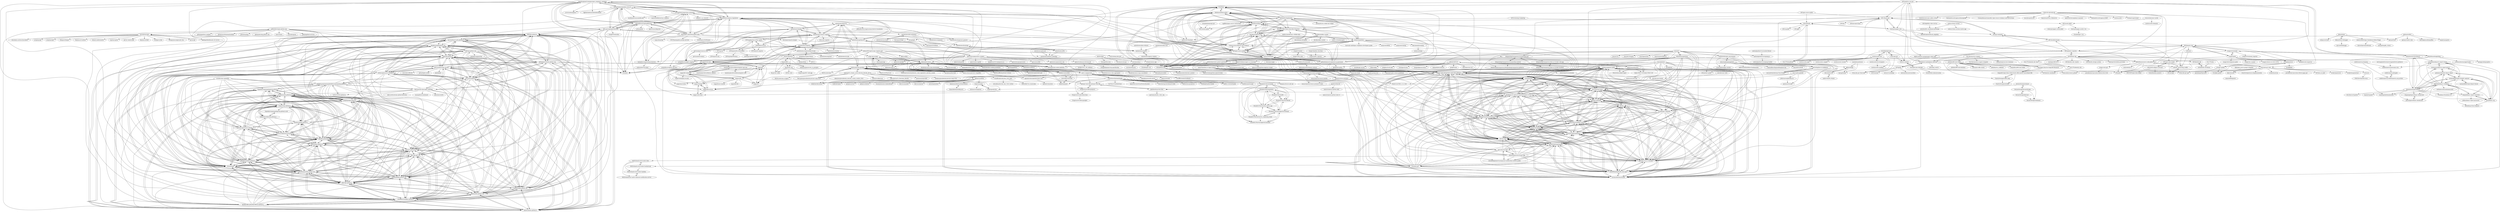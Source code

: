 digraph G {
"github/developer.github.com" -> "github/github-services" ["e"=1]
"github/developer.github.com" -> "github/platform-samples" ["e"=1]
"github/developer.github.com" -> "IBM/ibm.github.io"
"github/developer.github.com" -> "electron/electronjs.org-old"
"github/developer.github.com" -> "microsoft/microsoft.github.io"
"github/developer.github.com" -> "gitskarios/GithubAndroidSdk" ["e"=1]
"github/developer.github.com" -> "github/markup" ["e"=1]
"github/developer.github.com" -> "Yelp/yelp.github.io"
"github/developer.github.com" -> "github/develop.github.com"
"github/developer.github.com" -> "twitter/opensource-website"
"github/developer.github.com" -> "nanoc/nanoc" ["e"=1]
"github/developer.github.com" -> "huacnlee/quora" ["e"=1]
"github/developer.github.com" -> "msysgit/msysgit"
"github/developer.github.com" -> "square/square.github.io"
"Automattic/legalmattic" -> "Medium/medium-policy"
"Automattic/legalmattic" -> "WhiteHouse/fitara"
"Automattic/legalmattic" -> "hackdaymanifesto/site"
"Automattic/legalmattic" -> "CommerceGov/Policies-and-Guidance"
"Automattic/legalmattic" -> "divegeek/uscode"
"Automattic/legalmattic" -> "18F/open-source-policy"
"Automattic/legalmattic" -> "GSA/https"
"Automattic/legalmattic" -> "BetaNYC/Bike-Share-Data-Best-Practices"
"Automattic/legalmattic" -> "Automattic/eu-cookie-law-widget"
"Automattic/legalmattic" -> "seriesseed/equity"
"Automattic/legalmattic" -> "project-open-data/project-open-data.github.io"
"Automattic/legalmattic" -> "usds/playbook"
"Automattic/legalmattic" -> "github/balanced-employee-ip-agreement"
"Automattic/legalmattic" -> "github/site-policy" ["e"=1]
"Automattic/legalmattic" -> "EFForg/action-center-platform" ["e"=1]
"unitedstates/districts" -> "unitedstates/images"
"unitedstates/districts" -> "unitedstates/APIs"
"unitedstates/districts" -> "JeffreyBLewis/congressional-district-boundaries"
"unitedstates/districts" -> "nvkelso/election-geodata"
"unitedstates/districts" -> "unitedstates/python-us"
"unitedstates/districts" -> "unitedstates/contact-congress"
"unitedstates/districts" -> "unitedstates/congress"
"unitedstates/districts" -> "unitedstates/inspectors-general"
"gutmensch/docker-dmarc-report" -> "userjack6880/Open-DMARC-Analyzer"
"gutmensch/docker-dmarc-report" -> "techsneeze/dmarcts-report-parser"
"gutmensch/docker-dmarc-report" -> "debricked/dmarc-visualizer"
"gutmensch/docker-dmarc-report" -> "techsneeze/dmarcts-report-viewer"
"gutmensch/docker-dmarc-report" -> "liuch/dmarc-srg"
"gutmensch/docker-dmarc-report" -> "domainaware/parsedmarc"
"18F/18f.gsa.gov" -> "18F/methods"
"18F/18f.gsa.gov" -> "18F/content-guide"
"18F/18f.gsa.gov" -> "cloud-gov/pages-core"
"18F/18f.gsa.gov" -> "GSA-TTS/handbook"
"18F/18f.gsa.gov" -> "18F/api-standards"
"18F/18f.gsa.gov" -> "18F/hub"
"18F/18f.gsa.gov" -> "18F/uswds-jekyll"
"18F/18f.gsa.gov" -> "18F/micropurchase"
"18F/18f.gsa.gov" -> "18F/pulse"
"RedHatOfficial/RedHatOfficial.github.io" -> "google/google.github.io"
"RedHatOfficial/RedHatOfficial.github.io" -> "cloudflare/cloudflare.github.io"
"RedHatOfficial/RedHatOfficial.github.io" -> "adobe/adobe.github.com"
"RedHatOfficial/RedHatOfficial.github.io" -> "cfpb/cfpb.github.io"
"RedHatOfficial/RedHatOfficial.github.io" -> "mozilla/mozilla.github.io"
"RedHatOfficial/RedHatOfficial.github.io" -> "Netflix/netflix.github.com"
"RedHatOfficial/RedHatOfficial.github.io" -> "alibaba/alibaba.github.com"
"RedHatOfficial/RedHatOfficial.github.io" -> "guardian/guardian.github.com"
"RedHatOfficial/RedHatOfficial.github.io" -> "OSGeo/osgeo"
"RedHatOfficial/RedHatOfficial.github.io" -> "godaddy/godaddy.github.io"
"RedHatOfficial/RedHatOfficial.github.io" -> "Esri/esri.github.io"
"RedHatOfficial/RedHatOfficial.github.io" -> "IBM/ibm.github.io"
"RedHatOfficial/RedHatOfficial.github.io" -> "square/square.github.io"
"RedHatOfficial/RedHatOfficial.github.io" -> "eleme/eleme.github.io"
"RedHatOfficial/RedHatOfficial.github.io" -> "Yelp/yelp.github.io"
"catalyzeio/policies" -> "hackdaymanifesto/site"
"catalyzeio/policies" -> "WhiteHouse/fitara"
"catalyzeio/policies" -> "CommerceGov/Policies-and-Guidance"
"catalyzeio/policies" -> "BetaNYC/Bike-Share-Data-Best-Practices"
"catalyzeio/policies" -> "18F/open-source-policy"
"catalyzeio/policies" -> "GSA/https"
"catalyzeio/policies" -> "seriesseed/equity"
"catalyzeio/policies" -> "divegeek/uscode"
"catalyzeio/policies" -> "Medium/medium-policy"
"catalyzeio/policies" -> "catalyzeio/training"
"catalyzeio/policies" -> "truevault-safe/hipaa-compliance-developers-guide" ["e"=1]
"catalyzeio/policies" -> "catalyzeio/HIPAA"
"catalyzeio/policies" -> "usds/playbook"
"catalyzeio/policies" -> "daticahealth/training"
"catalyzeio/policies" -> "project-open-data/project-open-data.github.io"
"OpenExoplanetCatalogue/open_exoplanet_catalogue" -> "cernopendata/opendata.cern.ch"
"OpenExoplanetCatalogue/open_exoplanet_catalogue" -> "Chicago/food-inspections-evaluation"
"OpenExoplanetCatalogue/open_exoplanet_catalogue" -> "unitedstates/congress-legislators"
"OpenExoplanetCatalogue/open_exoplanet_catalogue" -> "openaddresses/openaddresses"
"OpenExoplanetCatalogue/open_exoplanet_catalogue" -> "GSA/data" ["e"=1]
"OpenExoplanetCatalogue/open_exoplanet_catalogue" -> "APIs-guru/openapi-directory"
"OpenExoplanetCatalogue/open_exoplanet_catalogue" -> "whosonfirst-data/whosonfirst-data"
"OpenExoplanetCatalogue/open_exoplanet_catalogue" -> "berkmancenter/internet_monitor" ["e"=1]
"OpenExoplanetCatalogue/open_exoplanet_catalogue" -> "EFForg/action-center-platform" ["e"=1]
"OpenExoplanetCatalogue/open_exoplanet_catalogue" -> "cyverse/atmosphere" ["e"=1]
"OpenExoplanetCatalogue/open_exoplanet_catalogue" -> "cloudflare/cloudflare.github.io"
"OpenExoplanetCatalogue/open_exoplanet_catalogue" -> "guardian/guardian.github.com"
"OpenExoplanetCatalogue/open_exoplanet_catalogue" -> "artsy/artsy.github.io"
"OpenExoplanetCatalogue/open_exoplanet_catalogue" -> "OSGeo/osgeo"
"OpenExoplanetCatalogue/open_exoplanet_catalogue" -> "fightforthefuture/battleforthenet" ["e"=1]
"github/government.github.com" -> "square/square.github.io"
"github/government.github.com" -> "electron/electronjs.org-old"
"github/government.github.com" -> "Yelp/yelp.github.io"
"github/government.github.com" -> "artsy/artsy.github.io"
"github/government.github.com" -> "twitter/opensource-website"
"github/government.github.com" -> "IBM/ibm.github.io"
"github/government.github.com" -> "Netflix/netflix.github.com"
"github/government.github.com" -> "microsoft/microsoft.github.io"
"github/government.github.com" -> "Metroxe/one-html-page-challenge"
"github/government.github.com" -> "fairfield-programming/fairfield-programming.github.io"
"github/government.github.com" -> "project-open-data/project-open-data.github.io"
"github/government.github.com" -> "cfpb/open-source-checklist"
"github/government.github.com" -> "GSA/data" ["e"=1]
"github/government.github.com" -> "18F/development-guide"
"github/government.github.com" -> "usds/playbook"
"Yelp/yelp.github.io" -> "square/square.github.io"
"Yelp/yelp.github.io" -> "artsy/artsy.github.io"
"Yelp/yelp.github.io" -> "Netflix/netflix.github.com"
"Yelp/yelp.github.io" -> "IBM/ibm.github.io"
"Yelp/yelp.github.io" -> "twitter/opensource-website"
"Yelp/yelp.github.io" -> "guardian/guardian.github.com"
"Yelp/yelp.github.io" -> "github/government.github.com"
"Yelp/yelp.github.io" -> "electron/electronjs.org-old"
"Yelp/yelp.github.io" -> "microsoft/microsoft.github.io"
"Yelp/yelp.github.io" -> "cfpb/cfpb.github.io"
"Yelp/yelp.github.io" -> "cloudflare/cloudflare.github.io"
"Yelp/yelp.github.io" -> "Shopify/shopify.github.com"
"Yelp/yelp.github.io" -> "godaddy/godaddy.github.io"
"Yelp/yelp.github.io" -> "alibaba/alibaba.github.com"
"Yelp/yelp.github.io" -> "Esri/esri.github.io"
"pallotron/yubiswitch" -> "github/SoftU2F"
"pallotron/yubiswitch" -> "FiloSottile/yubikey-agent" ["e"=1]
"pallotron/yubiswitch" -> "Safari-FIDO-U2F/Safari-FIDO-U2F"
"openaddresses/openaddresses" -> "cernopendata/opendata.cern.ch"
"openaddresses/openaddresses" -> "APIs-guru/openapi-directory"
"openaddresses/openaddresses" -> "OpenExoplanetCatalogue/open_exoplanet_catalogue"
"openaddresses/openaddresses" -> "unitedstates/congress-legislators"
"openaddresses/openaddresses" -> "GSA/data" ["e"=1]
"openaddresses/openaddresses" -> "Chicago/food-inspections-evaluation"
"openaddresses/openaddresses" -> "whosonfirst-data/whosonfirst-data"
"openaddresses/openaddresses" -> "pelias/pelias" ["e"=1]
"openaddresses/openaddresses" -> "openvenues/libpostal" ["e"=1]
"openaddresses/openaddresses" -> "project-open-data/project-open-data.github.io"
"openaddresses/openaddresses" -> "IBM/ibm.github.io"
"openaddresses/openaddresses" -> "uscensusbureau/citysdk"
"openaddresses/openaddresses" -> "microsoft/microsoft.github.io"
"openaddresses/openaddresses" -> "Netflix/netflix.github.com"
"openaddresses/openaddresses" -> "benbalter/congressional-districts"
"18F/technology-budgeting" -> "18F/methods"
"18F/technology-budgeting" -> "mgifford/open-source-contracting"
"openstates/openstates-scrapers" -> "openstates/people"
"openstates/openstates-scrapers" -> "unitedstates/congress"
"openstates/openstates-scrapers" -> "opencivicdata/scrapers-us-municipal"
"openstates/openstates-scrapers" -> "opencivicdata/pupa"
"openstates/openstates-scrapers" -> "openstates/openstates.org"
"openstates/openstates-scrapers" -> "openstates/pyopenstates"
"openstates/openstates-scrapers" -> "openstates/billy"
"openstates/openstates-scrapers" -> "propublica/sunlight-congress"
"openstates/openstates-scrapers" -> "opencivicdata/ocd-division-ids"
"openstates/openstates-scrapers" -> "jamesturk/spatula" ["e"=1]
"openstates/openstates-scrapers" -> "jamesturk/scrapelib" ["e"=1]
"openstates/openstates-scrapers" -> "unitedstates/congress-legislators"
"openstates/openstates-scrapers" -> "nvkelso/election-geodata"
"openstates/openstates-scrapers" -> "djangocon/2018.djangocon.us"
"openstates/openstates-scrapers" -> "openstates/api-v3"
"domainaware/parsedmarc" -> "debricked/dmarc-visualizer"
"domainaware/parsedmarc" -> "seanthegeek/domainaware"
"domainaware/parsedmarc" -> "userjack6880/Open-DMARC-Analyzer"
"domainaware/parsedmarc" -> "domainaware/checkdmarc"
"domainaware/parsedmarc" -> "techsneeze/dmarcts-report-parser"
"domainaware/parsedmarc" -> "patschi/parsedmarc-dockerized"
"domainaware/parsedmarc" -> "gutmensch/docker-dmarc-report"
"domainaware/parsedmarc" -> "techsneeze/dmarcts-report-viewer"
"domainaware/parsedmarc" -> "dragoangel/parsedmarc-dockerized"
"domainaware/parsedmarc" -> "SSLMate/certspotter" ["e"=1]
"domainaware/parsedmarc" -> "tierpod/dmarc-report-converter"
"domainaware/parsedmarc" -> "rspamd/rspamd" ["e"=1]
"domainaware/parsedmarc" -> "Fraudmarc/fraudmarc-ce"
"domainaware/parsedmarc" -> "liuch/dmarc-srg"
"domainaware/parsedmarc" -> "cisagov/trustymail"
"IBM/ibm.github.io" -> "microsoft/microsoft.github.io"
"IBM/ibm.github.io" -> "square/square.github.io"
"IBM/ibm.github.io" -> "Yelp/yelp.github.io"
"IBM/ibm.github.io" -> "Netflix/netflix.github.com"
"IBM/ibm.github.io" -> "artsy/artsy.github.io"
"IBM/ibm.github.io" -> "twitter/opensource-website"
"IBM/ibm.github.io" -> "adobe/adobe.github.com"
"IBM/ibm.github.io" -> "google/google.github.io"
"IBM/ibm.github.io" -> "guardian/guardian.github.com"
"IBM/ibm.github.io" -> "cloudflare/cloudflare.github.io"
"IBM/ibm.github.io" -> "Shopify/shopify.github.com"
"IBM/ibm.github.io" -> "alibaba/alibaba.github.com"
"IBM/ibm.github.io" -> "github/government.github.com"
"IBM/ibm.github.io" -> "cfpb/cfpb.github.io"
"IBM/ibm.github.io" -> "Esri/esri.github.io"
"twitter/opensource-website" -> "Netflix/netflix.github.com"
"twitter/opensource-website" -> "square/square.github.io"
"twitter/opensource-website" -> "IBM/ibm.github.io"
"twitter/opensource-website" -> "microsoft/microsoft.github.io"
"twitter/opensource-website" -> "Yelp/yelp.github.io"
"twitter/opensource-website" -> "artsy/artsy.github.io"
"twitter/opensource-website" -> "adobe/adobe.github.com"
"twitter/opensource-website" -> "github/government.github.com"
"twitter/opensource-website" -> "electron/electronjs.org-old"
"twitter/opensource-website" -> "google/google.github.io"
"twitter/opensource-website" -> "guardian/guardian.github.com"
"twitter/opensource-website" -> "Shopify/shopify.github.com"
"twitter/opensource-website" -> "cfpb/cfpb.github.io"
"twitter/opensource-website" -> "Esri/esri.github.io"
"twitter/opensource-website" -> "cloudflare/cloudflare.github.io"
"codeforamerica/citygram" -> "codeforamerica/awesome-civic"
"codeforamerica/citygram" -> "codeforamerica/codeforamerica.org-archive"
"GSA/code-gov" -> "GSA/digitalgov.gov"
"GSA/code-gov" -> "GSA/code-gov-front-end"
"GSA/code-gov" -> "GSA/cto-website"
"MonetDB/MonetDBLite-R" -> "hannesmuehleisen/MonetDBLite"
"cloudflare/cloudflare.github.io" -> "google/google.github.io"
"cloudflare/cloudflare.github.io" -> "godaddy/godaddy.github.io"
"cloudflare/cloudflare.github.io" -> "alibaba/alibaba.github.com"
"cloudflare/cloudflare.github.io" -> "eleme/eleme.github.io"
"cloudflare/cloudflare.github.io" -> "mozilla/mozilla.github.io"
"cloudflare/cloudflare.github.io" -> "guardian/guardian.github.com"
"cloudflare/cloudflare.github.io" -> "OSGeo/osgeo"
"cloudflare/cloudflare.github.io" -> "didi/didi.github.io"
"cloudflare/cloudflare.github.io" -> "cfpb/cfpb.github.io"
"cloudflare/cloudflare.github.io" -> "Esri/esri.github.io"
"cloudflare/cloudflare.github.io" -> "adobe/adobe.github.com"
"cloudflare/cloudflare.github.io" -> "Shopify/shopify.github.com"
"cloudflare/cloudflare.github.io" -> "gilt/code.gilt.com"
"cloudflare/cloudflare.github.io" -> "stripe/stripe.github.io"
"cloudflare/cloudflare.github.io" -> "RedHatOfficial/RedHatOfficial.github.io"
"BetaNYC/Bike-Share-Data-Best-Practices" -> "WhiteHouse/fitara"
"BetaNYC/Bike-Share-Data-Best-Practices" -> "CommerceGov/Policies-and-Guidance"
"BetaNYC/Bike-Share-Data-Best-Practices" -> "hackdaymanifesto/site"
"BetaNYC/Bike-Share-Data-Best-Practices" -> "18F/open-source-policy"
"BetaNYC/Bike-Share-Data-Best-Practices" -> "GSA/https"
"BetaNYC/Bike-Share-Data-Best-Practices" -> "Medium/medium-policy"
"BetaNYC/Bike-Share-Data-Best-Practices" -> "divegeek/uscode"
"BetaNYC/Bike-Share-Data-Best-Practices" -> "seriesseed/equity"
"BetaNYC/Bike-Share-Data-Best-Practices" -> "derekhe/mobike-crawler"
"BetaNYC/Bike-Share-Data-Best-Practices" -> "catalyzeio/policies"
"BetaNYC/Bike-Share-Data-Best-Practices" -> "toddwschneider/nyc-citibike-data" ["e"=1]
"18F/open-source-policy" -> "CommerceGov/Policies-and-Guidance"
"18F/open-source-policy" -> "WhiteHouse/fitara"
"18F/open-source-policy" -> "GSA/https"
"18F/open-source-policy" -> "hackdaymanifesto/site"
"18F/open-source-policy" -> "BetaNYC/Bike-Share-Data-Best-Practices"
"18F/open-source-policy" -> "Medium/medium-policy"
"18F/open-source-policy" -> "divegeek/uscode"
"18F/open-source-policy" -> "project-open-data/project-open-data.github.io"
"18F/open-source-policy" -> "usds/playbook"
"18F/open-source-policy" -> "seriesseed/equity"
"userjack6880/Open-DMARC-Analyzer" -> "userjack6880/Open-Report-Parser"
"userjack6880/Open-DMARC-Analyzer" -> "liuch/dmarc-srg"
"userjack6880/Open-DMARC-Analyzer" -> "techsneeze/dmarcts-report-parser"
"userjack6880/Open-DMARC-Analyzer" -> "gutmensch/docker-dmarc-report"
"userjack6880/Open-DMARC-Analyzer" -> "antedebaas/Viesti-Reports"
"userjack6880/Open-DMARC-Analyzer" -> "debricked/dmarc-visualizer"
"userjack6880/Open-DMARC-Analyzer" -> "domainaware/parsedmarc"
"userjack6880/Open-DMARC-Analyzer" -> "techsneeze/dmarcts-report-viewer"
"userjack6880/Open-DMARC-Analyzer" -> "tierpod/dmarc-report-converter"
"underverk/3D_Printer" -> "iliterobotics/3D"
"Metroxe/one-html-page-challenge" -> "fairfield-programming/fairfield-programming.github.io"
"Metroxe/one-html-page-challenge" -> "square/square.github.io"
"Metroxe/one-html-page-challenge" -> "Yelp/yelp.github.io"
"Metroxe/one-html-page-challenge" -> "artsy/artsy.github.io"
"Metroxe/one-html-page-challenge" -> "Netflix/netflix.github.com"
"Metroxe/one-html-page-challenge" -> "electron/electronjs.org-old"
"Metroxe/one-html-page-challenge" -> "github/government.github.com"
"Metroxe/one-html-page-challenge" -> "twitter/opensource-website"
"Metroxe/one-html-page-challenge" -> "twitter/twitter.github.io"
"Metroxe/one-html-page-challenge" -> "cfpb/open-source-checklist"
"Metroxe/one-html-page-challenge" -> "mike-north/chrome-github-boxcutter" ["e"=1]
"Metroxe/one-html-page-challenge" -> "muan/github-dashboard" ["e"=1]
"Metroxe/one-html-page-challenge" -> "google/google.github.io"
"Metroxe/one-html-page-challenge" -> "pearmini/colorfu" ["e"=1]
"Metroxe/one-html-page-challenge" -> "mozilla/mozilla.github.io"
"godaddy/godaddy.github.io" -> "eleme/eleme.github.io"
"godaddy/godaddy.github.io" -> "didi/didi.github.io"
"godaddy/godaddy.github.io" -> "cloudflare/cloudflare.github.io"
"godaddy/godaddy.github.io" -> "alibaba/alibaba.github.com"
"godaddy/godaddy.github.io" -> "google/google.github.io"
"godaddy/godaddy.github.io" -> "guardian/guardian.github.com"
"godaddy/godaddy.github.io" -> "mozilla/mozilla.github.io"
"godaddy/godaddy.github.io" -> "proyecto26/proyecto26.github.io"
"godaddy/godaddy.github.io" -> "OSGeo/osgeo"
"godaddy/godaddy.github.io" -> "stripe/stripe.github.io"
"godaddy/godaddy.github.io" -> "cfpb/cfpb.github.io"
"godaddy/godaddy.github.io" -> "zalando/zalando.github.io"
"godaddy/godaddy.github.io" -> "newrelic/opensource-website"
"godaddy/godaddy.github.io" -> "ExpediaGroup/expediagroup.github.io"
"godaddy/godaddy.github.io" -> "Shopify/shopify.github.com"
"cfpb/cfpb.github.io" -> "guardian/guardian.github.com"
"cfpb/cfpb.github.io" -> "Esri/esri.github.io"
"cfpb/cfpb.github.io" -> "eleme/eleme.github.io"
"cfpb/cfpb.github.io" -> "gilt/code.gilt.com"
"cfpb/cfpb.github.io" -> "cloudflare/cloudflare.github.io"
"cfpb/cfpb.github.io" -> "godaddy/godaddy.github.io"
"cfpb/cfpb.github.io" -> "OSGeo/osgeo"
"cfpb/cfpb.github.io" -> "didi/didi.github.io"
"cfpb/cfpb.github.io" -> "alibaba/alibaba.github.com"
"cfpb/cfpb.github.io" -> "Shopify/shopify.github.com"
"cfpb/cfpb.github.io" -> "adobe/adobe.github.com"
"cfpb/cfpb.github.io" -> "google/google.github.io"
"cfpb/cfpb.github.io" -> "Yelp/yelp.github.io"
"cfpb/cfpb.github.io" -> "square/square.github.io"
"cfpb/cfpb.github.io" -> "Netflix/netflix.github.com"
"datadesk/census-data-downloader" -> "datamade/census"
"datadesk/census-data-downloader" -> "rdmurphy/journalize" ["e"=1]
"datadesk/census-data-downloader" -> "datadesk/census-data-aggregator"
"datadesk/census-data-downloader" -> "jtleider/censusdata"
"datadesk/census-data-downloader" -> "datadesk/census-map-consolidator"
"usgpo/api" -> "usgpo/bill-status"
"usgpo/api" -> "usgpo/bulk-data"
"usgpo/api" -> "usgpo/link-service"
"usgpo/api" -> "usgpo/uslm"
"usgpo/api" -> "usgpo/rss"
"usgpo/api" -> "usgpo/sitemap"
"CityOfPhiladelphia/flu-shot-spec" -> "openlexington/gethelplex"
"CityOfPhiladelphia/flu-shot-spec" -> "18F/ads-bpa"
"CityOfPhiladelphia/flu-shot-spec" -> "nysenate/OpenLegislation"
"CityOfPhiladelphia/flu-shot-spec" -> "ngageoint/geoq"
"CityOfPhiladelphia/flu-shot-spec" -> "codeforamerica/adopt-a-hydrant"
"CityOfPhiladelphia/flu-shot-spec" -> "cfpb/open-source-checklist"
"CityOfPhiladelphia/flu-shot-spec" -> "opengovfoundation/madison"
"CityOfPhiladelphia/flu-shot-spec" -> "alphagov/whitehall"
"CityOfPhiladelphia/flu-shot-spec" -> "cfpb/qu"
"CityOfPhiladelphia/flu-shot-spec" -> "republique-et-canton-de-geneve/chvote-1-0"
"CityOfPhiladelphia/flu-shot-spec" -> "project-open-data/project-open-data.github.io"
"CityOfPhiladelphia/flu-shot-spec" -> "uscensusbureau/citysdk"
"CityOfPhiladelphia/flu-shot-spec" -> "wet-boew/wet-boew"
"CityOfPhiladelphia/flu-shot-spec" -> "usds/playbook"
"CityOfPhiladelphia/flu-shot-spec" -> "18F/development-guide"
"codeforamerica/adopt-a-hydrant" -> "18F/ads-bpa"
"codeforamerica/adopt-a-hydrant" -> "opengovfoundation/madison"
"codeforamerica/adopt-a-hydrant" -> "cfpb/open-source-checklist"
"codeforamerica/adopt-a-hydrant" -> "alphagov/whitehall"
"codeforamerica/adopt-a-hydrant" -> "CityOfPhiladelphia/flu-shot-spec"
"codeforamerica/adopt-a-hydrant" -> "nysenate/OpenLegislation"
"codeforamerica/adopt-a-hydrant" -> "ngageoint/geoq"
"codeforamerica/adopt-a-hydrant" -> "project-open-data/project-open-data.github.io"
"codeforamerica/adopt-a-hydrant" -> "openlexington/gethelplex"
"codeforamerica/adopt-a-hydrant" -> "18F/development-guide"
"codeforamerica/adopt-a-hydrant" -> "wet-boew/wet-boew"
"codeforamerica/adopt-a-hydrant" -> "usds/playbook"
"codeforamerica/adopt-a-hydrant" -> "uscensusbureau/citysdk"
"codeforamerica/adopt-a-hydrant" -> "republique-et-canton-de-geneve/chvote-1-0"
"codeforamerica/adopt-a-hydrant" -> "cfpb/qu"
"ngageoint/geoq" -> "18F/ads-bpa"
"ngageoint/geoq" -> "CityOfPhiladelphia/flu-shot-spec"
"ngageoint/geoq" -> "openlexington/gethelplex"
"ngageoint/geoq" -> "cfpb/open-source-checklist"
"ngageoint/geoq" -> "nysenate/OpenLegislation"
"ngageoint/geoq" -> "codeforamerica/adopt-a-hydrant"
"ngageoint/geoq" -> "opengovfoundation/madison"
"ngageoint/geoq" -> "project-open-data/project-open-data.github.io"
"ngageoint/geoq" -> "alphagov/whitehall"
"ngageoint/geoq" -> "wet-boew/wet-boew"
"ngageoint/geoq" -> "uscensusbureau/citysdk"
"ngageoint/geoq" -> "republique-et-canton-de-geneve/chvote-1-0"
"ngageoint/geoq" -> "usds/playbook"
"ngageoint/geoq" -> "18F/development-guide"
"ngageoint/geoq" -> "cfpb/qu"
"codeforamerica/codeforamerica.org-archive" -> "codeforamerica/brigade"
"18F/api-standards" -> "18F/checklistomania"
"18F/api-standards" -> "18F/18f.gsa.gov"
"benbalter/congressional-districts" -> "Chicago/food-inspections-evaluation"
"benbalter/congressional-districts" -> "emberobserver/client" ["e"=1]
"domainaware/checkdmarc" -> "cisagov/trustymail"
"domainaware/checkdmarc" -> "seanthegeek/domainaware"
"domainaware/checkdmarc" -> "domainaware/parsedmarc"
"domainaware/checkdmarc" -> "techsneeze/dmarcts-report-viewer"
"unitedstates/contact-congress" -> "EFForg/phantom-of-the-capitol"
"unitedstates/contact-congress" -> "unitedstates/images"
"unitedstates/contact-congress" -> "unitedstates/congress"
"unitedstates/contact-congress" -> "sinak/democracy.io"
"unitedstates/contact-congress" -> "unitedstates/congress-legislators"
"unitedstates/contact-congress" -> "unitedstates/districts"
"unitedstates/contact-congress" -> "unitedstates/inspectors-general"
"unitedstates/contact-congress" -> "unitedstates/citation" ["e"=1]
"unitedstates/contact-congress" -> "propublica/sunlight-congress"
"unitedstates/contact-congress" -> "unitedstates/congressional-record"
"unitedstates/contact-congress" -> "unitedstates/federal_spending"
"unitedstates/contact-congress" -> "tfrce/call-congress"
"unitedstates/contact-congress" -> "unitedstates/python-us"
"GSA/plainlanguage.gov" -> "18F/content-guide"
"openelections/openelections-core" -> "nvkelso/election-geodata"
"openelections/openelections-core" -> "openelections/docs"
"MEDSL/elections" -> "MEDSL/election-scrapers"
"openstates/people" -> "openstates/api-v3"
"iliterobotics/3D" -> "underverk/3D_Printer"
"iliterobotics/3D" -> "gklyne/things"
"EFForg/phantom-of-the-capitol" -> "sinak/democracy.io"
"EFForg/phantom-of-the-capitol" -> "unitedstates/contact-congress"
"EFForg/phantom-of-the-capitol" -> "EFForg/call-congress"
"EFForg/phantom-of-the-capitol" -> "EFForg/action-center-platform" ["e"=1]
"EFForg/phantom-of-the-capitol" -> "EFForg/ssd"
"EFForg/phantom-of-the-capitol" -> "EFForg/starttls-everywhere"
"unitedstates/images" -> "unitedstates/districts"
"unitedstates/images" -> "unitedstates/contact-congress"
"unitedstates/images" -> "propublica/sunlight-congress"
"unitedstates/images" -> "propublica/congress-api-docs"
"unitedstates/images" -> "unitedstates/congress"
"unitedstates/images" -> "unitedstates/congressional-record"
"unitedstates/images" -> "unitedstates/bill-nicknames"
"usds/us-forms-system" -> "usds/benefits-enrollment-prototype"
"usds/us-forms-system" -> "usds/us-forms-system-starter-app"
"Medium/medium-policy" -> "CommerceGov/Policies-and-Guidance"
"Medium/medium-policy" -> "WhiteHouse/fitara"
"Medium/medium-policy" -> "18F/open-source-policy"
"Medium/medium-policy" -> "hackdaymanifesto/site"
"Medium/medium-policy" -> "GSA/https"
"Medium/medium-policy" -> "BetaNYC/Bike-Share-Data-Best-Practices"
"Medium/medium-policy" -> "divegeek/uscode"
"Medium/medium-policy" -> "Automattic/legalmattic"
"Medium/medium-policy" -> "seriesseed/equity"
"Medium/medium-policy" -> "panxzz/NN-blackout" ["e"=1]
"nationalparkservice/symbol-library" -> "nationalparkservice/npmap.js"
"stripe/stripe.github.io" -> "zalando/zalando.github.io"
"stripe/stripe.github.io" -> "mozilla/mozilla.github.io"
"stripe/stripe.github.io" -> "newrelic/opensource-website"
"stripe/stripe.github.io" -> "proyecto26/proyecto26.github.io"
"stripe/stripe.github.io" -> "ExpediaGroup/expediagroup.github.io"
"stripe/stripe.github.io" -> "godaddy/godaddy.github.io"
"stripe/stripe.github.io" -> "eleme/eleme.github.io"
"stripe/stripe.github.io" -> "google/google.github.io"
"stripe/stripe.github.io" -> "wikimedia/wikimedia.github.io"
"stripe/stripe.github.io" -> "didi/didi.github.io"
"stripe/stripe.github.io" -> "cloudflare/cloudflare.github.io"
"stripe/stripe.github.io" -> "alibaba/alibaba.github.com"
"stripe/stripe.github.io" -> "OSGeo/osgeo"
"stripe/stripe.github.io" -> "guardian/guardian.github.com"
"stripe/stripe.github.io" -> "ExpediaGroup/expediagroup.github.io-old"
"tierpod/dmarc-report-converter" -> "liuch/dmarc-srg"
"tierpod/dmarc-report-converter" -> "userjack6880/Open-DMARC-Analyzer"
"tierpod/dmarc-report-converter" -> "debricked/dmarc-visualizer"
"tierpod/dmarc-report-converter" -> "prbinu/dmarc-report-processor"
"unitedstates/glossary" -> "unitedstates/federal_spending"
"unitedstates/congressional-record" -> "propublica/Capitol-Words"
"unitedstates/congressional-record" -> "unitedstates/orgchart"
"unitedstates/congressional-record" -> "unitedstates/uscode" ["e"=1]
"unitedstates/data-seal" -> "unitedstates/reports"
"SilverBooker/ofoSpider" -> "derekhe/mobike-crawler"
"GSA/inventory-app" -> "GSA/datagov-ssb"
"zalando/zalando.github.io" -> "stripe/stripe.github.io"
"zalando/zalando.github.io" -> "proyecto26/proyecto26.github.io"
"zalando/zalando.github.io" -> "eleme/eleme.github.io"
"zalando/zalando.github.io" -> "ExpediaGroup/expediagroup.github.io"
"zalando/zalando.github.io" -> "newrelic/opensource-website"
"zalando/zalando.github.io" -> "didi/didi.github.io"
"zalando/zalando.github.io" -> "mozilla/mozilla.github.io"
"zalando/zalando.github.io" -> "godaddy/godaddy.github.io"
"zalando/zalando.github.io" -> "fairfield-programming/fairfield-programming.github.io"
"zalando/zalando.github.io" -> "alibaba/alibaba.github.com"
"18F/eligibility-rules-service" -> "usds/benefits-enrollment-prototype"
"18F/identity-pki" -> "18F/identity-terraform"
"nationalparkservice/npmap.js" -> "nationalparkservice/npmap-builder"
"cisagov/scanner" -> "cisagov/pshtt_reporter"
"cisagov/scanner" -> "cisagov/cyhy_amis"
"EFForg/ssd" -> "EFForg/ssd-l10n"
"Nonprofit-Open-Data-Collective/irs-efile-master-concordance-file" -> "CharityNavigator/990_long"
"Nonprofit-Open-Data-Collective/irs-efile-master-concordance-file" -> "jsfenfen/990-xml-reader"
"Nonprofit-Open-Data-Collective/irs-efile-master-concordance-file" -> "CharityNavigator/irs990"
"CharityNavigator/990_long" -> "Nonprofit-Open-Data-Collective/irs-efile-master-concordance-file"
"CharityNavigator/990_long" -> "CharityNavigator/irs990"
"jethrocarr/amberdms-bs" -> "paulyasi/citrusdb"
"foursquare/quattroshapes" -> "foursquare/twofishes"
"namsor/namsor-python-sdk2" -> "namsor/namsor-python-tools-v2"
"userjack6880/Open-Report-Parser" -> "userjack6880/Open-DMARC-Analyzer"
"unitedstates/inspectors-general" -> "unitedstates/reports"
"aaron-strauss/precinct-shapefiles" -> "nvkelso/election-geodata"
"cisagov/cyhy_amis" -> "cisagov/scanner"
"unitedstates/licensing" -> "unitedstates/reports"
"18F/identity-terraform" -> "18F/identity-pki"
"cisagov/lambda_functions" -> "cisagov/pshtt_reporter"
"alphagov/whitehall" -> "cfpb/open-source-checklist"
"alphagov/whitehall" -> "18F/ads-bpa"
"alphagov/whitehall" -> "codeforamerica/adopt-a-hydrant"
"alphagov/whitehall" -> "opengovfoundation/madison"
"alphagov/whitehall" -> "nysenate/OpenLegislation"
"alphagov/whitehall" -> "CityOfPhiladelphia/flu-shot-spec"
"alphagov/whitehall" -> "project-open-data/project-open-data.github.io"
"alphagov/whitehall" -> "18F/development-guide"
"alphagov/whitehall" -> "ngageoint/geoq"
"alphagov/whitehall" -> "openlexington/gethelplex"
"alphagov/whitehall" -> "wet-boew/wet-boew"
"alphagov/whitehall" -> "usds/playbook"
"alphagov/whitehall" -> "uscensusbureau/citysdk"
"alphagov/whitehall" -> "republique-et-canton-de-geneve/chvote-1-0"
"alphagov/whitehall" -> "cfpb/qu"
"usds/playbook" -> "project-open-data/project-open-data.github.io"
"usds/playbook" -> "opengovfoundation/madison"
"usds/playbook" -> "cfpb/open-source-checklist"
"usds/playbook" -> "nysenate/OpenLegislation"
"usds/playbook" -> "18F/ads-bpa"
"usds/playbook" -> "ngageoint/geoq"
"usds/playbook" -> "codeforamerica/adopt-a-hydrant"
"usds/playbook" -> "openlexington/gethelplex"
"usds/playbook" -> "wet-boew/wet-boew"
"usds/playbook" -> "uscensusbureau/citysdk"
"usds/playbook" -> "CityOfPhiladelphia/flu-shot-spec"
"usds/playbook" -> "18F/development-guide"
"usds/playbook" -> "alphagov/whitehall"
"usds/playbook" -> "NREL/api-umbrella"
"usds/playbook" -> "republique-et-canton-de-geneve/chvote-1-0"
"cfpb/open-source-project-template" -> "cfpb/clouseau"
"microsoft/microsoft.github.io" -> "IBM/ibm.github.io"
"microsoft/microsoft.github.io" -> "twitter/opensource-website"
"microsoft/microsoft.github.io" -> "Netflix/netflix.github.com"
"microsoft/microsoft.github.io" -> "adobe/adobe.github.com"
"microsoft/microsoft.github.io" -> "square/square.github.io"
"microsoft/microsoft.github.io" -> "Yelp/yelp.github.io"
"microsoft/microsoft.github.io" -> "artsy/artsy.github.io"
"microsoft/microsoft.github.io" -> "google/google.github.io"
"microsoft/microsoft.github.io" -> "cloudflare/cloudflare.github.io"
"microsoft/microsoft.github.io" -> "guardian/guardian.github.com"
"microsoft/microsoft.github.io" -> "github/government.github.com"
"microsoft/microsoft.github.io" -> "Shopify/shopify.github.com"
"microsoft/microsoft.github.io" -> "electron/electronjs.org-old"
"microsoft/microsoft.github.io" -> "Esri/esri.github.io"
"microsoft/microsoft.github.io" -> "alibaba/alibaba.github.com"
"cernopendata/opendata.cern.ch" -> "OpenExoplanetCatalogue/open_exoplanet_catalogue"
"cernopendata/opendata.cern.ch" -> "Chicago/food-inspections-evaluation"
"cernopendata/opendata.cern.ch" -> "openaddresses/openaddresses"
"cernopendata/opendata.cern.ch" -> "GSA/data" ["e"=1]
"cernopendata/opendata.cern.ch" -> "unitedstates/congress-legislators"
"cernopendata/opendata.cern.ch" -> "whosonfirst-data/whosonfirst-data"
"cernopendata/opendata.cern.ch" -> "APIs-guru/openapi-directory"
"cernopendata/opendata.cern.ch" -> "berkmancenter/internet_monitor" ["e"=1]
"cernopendata/opendata.cern.ch" -> "EFForg/action-center-platform" ["e"=1]
"cernopendata/opendata.cern.ch" -> "cyverse/atmosphere" ["e"=1]
"cernopendata/opendata.cern.ch" -> "fightforthefuture/battleforthenet" ["e"=1]
"cernopendata/opendata.cern.ch" -> "mozilla/advocacy.mozilla.org" ["e"=1]
"cernopendata/opendata.cern.ch" -> "OSGeo/osgeo"
"cernopendata/opendata.cern.ch" -> "project-open-data/project-open-data.github.io"
"cernopendata/opendata.cern.ch" -> "mariechatfield/call-my-congress" ["e"=1]
"Chicago/food-inspections-evaluation" -> "cernopendata/opendata.cern.ch"
"Chicago/food-inspections-evaluation" -> "OpenExoplanetCatalogue/open_exoplanet_catalogue"
"Chicago/food-inspections-evaluation" -> "unitedstates/congress-legislators"
"Chicago/food-inspections-evaluation" -> "benbalter/congressional-districts"
"Chicago/food-inspections-evaluation" -> "GSA/data" ["e"=1]
"Chicago/food-inspections-evaluation" -> "openaddresses/openaddresses"
"Chicago/food-inspections-evaluation" -> "whosonfirst-data/whosonfirst-data"
"Chicago/food-inspections-evaluation" -> "APIs-guru/openapi-directory"
"Chicago/food-inspections-evaluation" -> "panxzz/NN-blackout" ["e"=1]
"Chicago/food-inspections-evaluation" -> "mariechatfield/call-my-congress" ["e"=1]
"Chicago/food-inspections-evaluation" -> "WhiteHouse/fitara"
"Chicago/food-inspections-evaluation" -> "18F/open-source-policy"
"Chicago/food-inspections-evaluation" -> "mozilla/advocacy.mozilla.org" ["e"=1]
"Chicago/food-inspections-evaluation" -> "j2kao/fcc_nn_research" ["e"=1]
"Chicago/food-inspections-evaluation" -> "CommerceGov/Policies-and-Guidance"
"fecgov/openFEC" -> "fecgov/FEC"
"fecgov/openFEC" -> "fecgov/fec-cms"
"fecgov/openFEC" -> "fecgov/fec-eregs"
"fecgov/openFEC" -> "nytimes/Fech" ["e"=1]
"fecgov/openFEC" -> "unitedstates/images"
"fecgov/openFEC" -> "unitedstates/congress"
"fecgov/openFEC" -> "unitedstates/congress-legislators"
"fecgov/openFEC" -> "Solomon/opensecrets_to_postgres"
"fecgov/openFEC" -> "WhiteHouse/source-code-policy"
"fecgov/openFEC" -> "datamade/census"
"fecgov/openFEC" -> "usgpo/bulk-data"
"fecgov/openFEC" -> "18F/C2"
"18F/analytics-reporter" -> "18F/analytics.usa.gov"
"18F/analytics-reporter" -> "18F/domain-scan"
"18F/analytics-reporter" -> "digital-analytics-program/gov-wide-code"
"18F/analytics-reporter" -> "18F/api-standards"
"18F/analytics-reporter" -> "18F/laptop"
"18F/analytics-reporter" -> "18F/doc_processing_toolkit"
"18F/analytics-reporter" -> "18F/checklistomania"
"18F/analytics-reporter" -> "18F/pulse"
"18F/analytics-reporter" -> "18F/identity-idp"
"18F/analytics.usa.gov" -> "18F/analytics-reporter"
"18F/analytics.usa.gov" -> "digital-analytics-program/gov-wide-code"
"18F/analytics.usa.gov" -> "cloud-gov/pages-core"
"18F/analytics.usa.gov" -> "18F/domain-scan"
"18F/analytics.usa.gov" -> "GSA/cto-website"
"18F/analytics.usa.gov" -> "18F/18f.gsa.gov"
"18F/analytics.usa.gov" -> "GSA/https"
"18F/analytics.usa.gov" -> "usds/playbook"
"18F/analytics.usa.gov" -> "WhiteHouse/budgetdata"
"18F/analytics.usa.gov" -> "GSA/data.gov"
"square/square.github.io" -> "Yelp/yelp.github.io"
"square/square.github.io" -> "artsy/artsy.github.io"
"square/square.github.io" -> "Netflix/netflix.github.com"
"square/square.github.io" -> "IBM/ibm.github.io"
"square/square.github.io" -> "twitter/opensource-website"
"square/square.github.io" -> "github/government.github.com"
"square/square.github.io" -> "electron/electronjs.org-old"
"square/square.github.io" -> "microsoft/microsoft.github.io"
"square/square.github.io" -> "guardian/guardian.github.com"
"square/square.github.io" -> "adobe/adobe.github.com"
"square/square.github.io" -> "cfpb/cfpb.github.io"
"square/square.github.io" -> "Esri/esri.github.io"
"square/square.github.io" -> "Shopify/shopify.github.com"
"square/square.github.io" -> "cloudflare/cloudflare.github.io"
"square/square.github.io" -> "google/google.github.io"
"HSEIreland/covid-tracker-app" -> "openlexington/gethelplex"
"HSEIreland/covid-tracker-app" -> "HSEIreland/covid-tracker-backend-api"
"HSEIreland/covid-tracker-app" -> "CityOfPhiladelphia/flu-shot-spec"
"HSEIreland/covid-tracker-app" -> "coloradodigitalservice/exposure-notifications-metrics-public"
"HSEIreland/covid-tracker-app" -> "govCMS/GovCMS"
"HSEIreland/covid-tracker-app" -> "18F/ads-bpa"
"HSEIreland/covid-tracker-app" -> "HSEIreland/covid-tracker-infra"
"HSEIreland/covid-tracker-app" -> "nysenate/OpenLegislation"
"HSEIreland/covid-tracker-app" -> "cfpb/open-source-checklist"
"HSEIreland/covid-tracker-app" -> "ngageoint/geoq"
"HSEIreland/covid-tracker-app" -> "republique-et-canton-de-geneve/chvote-1-0"
"HSEIreland/covid-tracker-app" -> "opengovfoundation/madison"
"HSEIreland/covid-tracker-app" -> "codeforamerica/adopt-a-hydrant"
"HSEIreland/covid-tracker-app" -> "alphagov/whitehall"
"HSEIreland/covid-tracker-app" -> "project-open-data/project-open-data.github.io"
"govCMS/GovCMS" -> "coloradodigitalservice/exposure-notifications-metrics-public"
"govCMS/GovCMS" -> "openlexington/gethelplex"
"govCMS/GovCMS" -> "18F/ads-bpa"
"govCMS/GovCMS" -> "CityOfPhiladelphia/flu-shot-spec"
"govCMS/GovCMS" -> "nysenate/OpenLegislation"
"govCMS/GovCMS" -> "cfpb/open-source-checklist"
"govCMS/GovCMS" -> "ngageoint/geoq"
"govCMS/GovCMS" -> "opengovfoundation/madison"
"govCMS/GovCMS" -> "HSEIreland/covid-tracker-app"
"govCMS/GovCMS" -> "codeforamerica/adopt-a-hydrant"
"govCMS/GovCMS" -> "republique-et-canton-de-geneve/chvote-1-0"
"govCMS/GovCMS" -> "project-open-data/project-open-data.github.io"
"govCMS/GovCMS" -> "GSA/data.gov"
"fecgov/FEC" -> "fecgov/openFEC"
"fecgov/FEC" -> "fecgov/fec-cms"
"fecgov/FEC" -> "fecgov/fec-eregs"
"fecgov/FEC" -> "Solomon/opensecrets_to_postgres"
"GSA/https" -> "WhiteHouse/fitara"
"GSA/https" -> "CommerceGov/Policies-and-Guidance"
"GSA/https" -> "hackdaymanifesto/site"
"GSA/https" -> "18F/open-source-policy"
"GSA/https" -> "BetaNYC/Bike-Share-Data-Best-Practices"
"GSA/https" -> "Medium/medium-policy"
"GSA/https" -> "divegeek/uscode"
"move-coop/parsons" -> "StateVoicesNational/Spoke"
"move-coop/parsons" -> "mobilizeamerica/api"
"move-coop/parsons" -> "democrats/data"
"move-coop/parsons" -> "Elizabeth-Warren/Spoke"
"move-coop/parsons" -> "bluelabsio/records-mover"
"move-coop/parsons" -> "nvkelso/election-geodata"
"move-coop/parsons" -> "openelections/openelections-core"
"move-coop/parsons" -> "politics-rewired/Spoke"
"move-coop/parsons" -> "national-voter-file/national-voter-file"
"move-coop/parsons" -> "ossoffforsenate/OutReach"
"GSA/catalog.data.gov" -> "GSA/inventory-app"
"divegeek/uscode" -> "WhiteHouse/fitara"
"divegeek/uscode" -> "hackdaymanifesto/site"
"divegeek/uscode" -> "CommerceGov/Policies-and-Guidance"
"divegeek/uscode" -> "GSA/https"
"divegeek/uscode" -> "18F/open-source-policy"
"divegeek/uscode" -> "BetaNYC/Bike-Share-Data-Best-Practices"
"divegeek/uscode" -> "Medium/medium-policy"
"divegeek/uscode" -> "project-open-data/project-open-data.github.io"
"divegeek/uscode" -> "seriesseed/equity"
"divegeek/uscode" -> "usds/playbook"
"divegeek/uscode" -> "Automattic/legalmattic"
"divegeek/uscode" -> "twitter/innovators-patent-agreement"
"divegeek/uscode" -> "berkmancenter/internet_monitor" ["e"=1]
"divegeek/uscode" -> "opengovfoundation/madison"
"divegeek/uscode" -> "catalyzeio/policies"
"debricked/dmarc-visualizer" -> "domainaware/parsedmarc"
"debricked/dmarc-visualizer" -> "gutmensch/docker-dmarc-report"
"debricked/dmarc-visualizer" -> "userjack6880/Open-DMARC-Analyzer"
"debricked/dmarc-visualizer" -> "tierpod/dmarc-report-converter"
"debricked/dmarc-visualizer" -> "techsneeze/dmarcts-report-parser"
"debricked/dmarc-visualizer" -> "domainaware/checkdmarc"
"debricked/dmarc-visualizer" -> "liuch/dmarc-srg"
"debricked/dmarc-visualizer" -> "patschi/parsedmarc-dockerized"
"debricked/dmarc-visualizer" -> "techsneeze/dmarcts-report-viewer"
"debricked/dmarc-visualizer" -> "seanthegeek/domainaware"
"debricked/dmarc-visualizer" -> "dragoangel/parsedmarc-dockerized"
"debricked/dmarc-visualizer" -> "nathanmcnulty/nathanmcnulty" ["e"=1]
"debricked/dmarc-visualizer" -> "Fraudmarc/fraudmarc-ce"
"EFForg/starttls-everywhere" -> "EFForg/phantom-of-the-capitol"
"EFForg/starttls-everywhere" -> "EFForg/OpenWireless"
"EFForg/starttls-everywhere" -> "EFForg/cryptobot-email" ["e"=1]
"newrelic/opensource-website" -> "stripe/stripe.github.io"
"newrelic/opensource-website" -> "mozilla/mozilla.github.io"
"newrelic/opensource-website" -> "ExpediaGroup/expediagroup.github.io"
"newrelic/opensource-website" -> "proyecto26/proyecto26.github.io"
"newrelic/opensource-website" -> "zalando/zalando.github.io"
"newrelic/opensource-website" -> "eleme/eleme.github.io"
"newrelic/opensource-website" -> "godaddy/godaddy.github.io"
"newrelic/opensource-website" -> "OSGeo/osgeo"
"newrelic/opensource-website" -> "didi/didi.github.io"
"newrelic/opensource-website" -> "google/google.github.io"
"newrelic/opensource-website" -> "cloudflare/cloudflare.github.io"
"newrelic/opensource-website" -> "fairfield-programming/fairfield-programming.github.io"
"newrelic/opensource-website" -> "guardian/guardian.github.com"
"newrelic/opensource-website" -> "alibaba/alibaba.github.com"
"newrelic/opensource-website" -> "wikimedia/wikimedia.github.io"
"fabioz/PyDev.Debugger" -> "fabioz/Pydev"
"fabioz/PyDev.Debugger" -> "microsoft/debugpy" ["e"=1]
"usnationalarchives/federal_register" -> "usnationalarchives/federalregister-api-core"
"GSA/calc" -> "PSHCDevOps/discovery"
"unitedstates/agency-regions" -> "unitedstates/reports"
"leeper/margins" -> "leeper/prediction"
"leeper/margins" -> "hrbrmstr/orangetext"
"usnationalarchives/federalregister-web" -> "usnationalarchives/federalregister-api-core"
"HSEIreland/covid-tracker-infra" -> "HSEIreland/covid-tracker-lambdas"
"HSEIreland/covid-tracker-infra" -> "HSEIreland/react-native-exposure-notification-service"
"HSEIreland/covid-tracker-infra" -> "HSEIreland/covid-tracker-backend-api"
"patschi/parsedmarc-dockerized" -> "dragoangel/parsedmarc-dockerized"
"wikimedia/wikimedia.github.io" -> "mozilla/mozilla.github.io"
"wikimedia/wikimedia.github.io" -> "stripe/stripe.github.io"
"wikimedia/wikimedia.github.io" -> "ExpediaGroup/expediagroup.github.io-old"
"wikimedia/wikimedia.github.io" -> "proyecto26/proyecto26.github.io"
"wikimedia/wikimedia.github.io" -> "godaddy/godaddy.github.io"
"wikimedia/wikimedia.github.io" -> "zalando/zalando.github.io"
"18F/domain-scan" -> "18F/pulse"
"18F/domain-scan" -> "cisagov/pshtt"
"18F/domain-scan" -> "cisagov/trustymail"
"18F/domain-scan" -> "18F/doc_processing_toolkit"
"18F/domain-scan" -> "uspki/policies"
"18F/domain-scan" -> "18F/analytics-reporter"
"18F/domain-scan" -> "benbalter/site-inspector"
"18F/domain-scan" -> "18F/open-source-policy"
"18F/domain-scan" -> "18F/tock"
"bluelabsio/records-mover" -> "benjamcalvin/vscode-sql"
"trussworks/react-uswds" -> "uswds/uswds-elements"
"trussworks/react-uswds" -> "18F/uswds-jekyll"
"HSEIreland/covid-tracker-backend-api" -> "HSEIreland/covid-tracker-lambdas"
"HSEIreland/covid-tracker-backend-api" -> "HSEIreland/covid-tracker-infra"
"dragoangel/parsedmarc-dockerized" -> "patschi/parsedmarc-dockerized"
"proyecto26/proyecto26.github.io" -> "eleme/eleme.github.io"
"proyecto26/proyecto26.github.io" -> "zalando/zalando.github.io"
"proyecto26/proyecto26.github.io" -> "didi/didi.github.io"
"proyecto26/proyecto26.github.io" -> "ExpediaGroup/expediagroup.github.io"
"proyecto26/proyecto26.github.io" -> "stripe/stripe.github.io"
"proyecto26/proyecto26.github.io" -> "godaddy/godaddy.github.io"
"proyecto26/proyecto26.github.io" -> "newrelic/opensource-website"
"proyecto26/proyecto26.github.io" -> "mozilla/mozilla.github.io"
"proyecto26/proyecto26.github.io" -> "OSGeo/osgeo"
"eleme/eleme.github.io" -> "didi/didi.github.io"
"eleme/eleme.github.io" -> "godaddy/godaddy.github.io"
"eleme/eleme.github.io" -> "proyecto26/proyecto26.github.io"
"eleme/eleme.github.io" -> "alibaba/alibaba.github.com"
"eleme/eleme.github.io" -> "OSGeo/osgeo"
"eleme/eleme.github.io" -> "cloudflare/cloudflare.github.io"
"eleme/eleme.github.io" -> "zalando/zalando.github.io"
"eleme/eleme.github.io" -> "guardian/guardian.github.com"
"eleme/eleme.github.io" -> "cfpb/cfpb.github.io"
"eleme/eleme.github.io" -> "newrelic/opensource-website"
"eleme/eleme.github.io" -> "ExpediaGroup/expediagroup.github.io"
"eleme/eleme.github.io" -> "stripe/stripe.github.io"
"eleme/eleme.github.io" -> "Esri/esri.github.io"
"eleme/eleme.github.io" -> "mozilla/mozilla.github.io"
"eleme/eleme.github.io" -> "google/google.github.io"
"openstates/api-v3" -> "openstates/openstates-geo"
"Elizabeth-Warren/Spoke" -> "Elizabeth-Warren/pollaris"
"Elizabeth-Warren/Spoke" -> "Elizabeth-Warren/supportal-frontend"
"Elizabeth-Warren/Spoke" -> "Elizabeth-Warren/warren_organizing_email"
"Elizabeth-Warren/Spoke" -> "Elizabeth-Warren/supportal-backend"
"Elizabeth-Warren/Spoke" -> "Elizabeth-Warren/redhook"
"Elizabeth-Warren/Spoke" -> "Elizabeth-Warren/iowa-caucus-app"
"Elizabeth-Warren/Spoke" -> "Elizabeth-Warren/i90"
"Elizabeth-Warren/supportal-backend" -> "Elizabeth-Warren/supportal-frontend"
"unitedstates/complaints" -> "unitedstates/licensing"
"HSEIreland/react-native-exposure-notification-service" -> "HSEIreland/covid-tracker-lambdas"
"Elizabeth-Warren/warren_organizing_email" -> "Elizabeth-Warren/supportal-frontend"
"Elizabeth-Warren/warren_organizing_email" -> "Elizabeth-Warren/iowa-caucus-app"
"Elizabeth-Warren/warren_organizing_email" -> "Elizabeth-Warren/supportal-backend"
"Elizabeth-Warren/pollaris" -> "Elizabeth-Warren/supportal-frontend"
"Elizabeth-Warren/pollaris" -> "Elizabeth-Warren/supportal-backend"
"Elizabeth-Warren/pollaris" -> "Elizabeth-Warren/Spoke"
"Elizabeth-Warren/pollaris" -> "Elizabeth-Warren/iowa-caucus-app"
"Elizabeth-Warren/pollaris" -> "Elizabeth-Warren/redhook"
"Elizabeth-Warren/pollaris" -> "Elizabeth-Warren/warren_organizing_email"
"Elizabeth-Warren/pollaris" -> "Elizabeth-Warren/i90"
"ExpediaGroup/expediagroup.github.io-old" -> "wikimedia/wikimedia.github.io"
"Elizabeth-Warren/iowa-caucus-app" -> "Elizabeth-Warren/supportal-frontend"
"unitedstates/acronym" -> "unitedstates/bill-nicknames"
"Elizabeth-Warren/supportal-frontend" -> "Elizabeth-Warren/supportal-backend"
"Elizabeth-Warren/supportal-frontend" -> "Elizabeth-Warren/iowa-caucus-app"
"Elizabeth-Warren/supportal-frontend" -> "Elizabeth-Warren/pollaris"
"Elizabeth-Warren/supportal-frontend" -> "Elizabeth-Warren/warren_organizing_email"
"Elizabeth-Warren/supportal-frontend" -> "Elizabeth-Warren/redhook"
"Elizabeth-Warren/i90" -> "Elizabeth-Warren/redhook"
"Elizabeth-Warren/i90" -> "Elizabeth-Warren/iowa-caucus-app"
"Elizabeth-Warren/redhook" -> "Elizabeth-Warren/i90"
"Elizabeth-Warren/redhook" -> "Elizabeth-Warren/supportal-frontend"
"Elizabeth-Warren/redhook" -> "Elizabeth-Warren/pollaris"
"Elizabeth-Warren/redhook" -> "Elizabeth-Warren/iowa-caucus-app"
"HSEIreland/covid-tracker-lambdas" -> "HSEIreland/react-native-exposure-notification-service"
"nasa/openmct" -> "18F/development-guide"
"nasa/openmct" -> "cfpb/open-source-checklist"
"nasa/openmct" -> "alphagov/whitehall"
"nasa/openmct" -> "project-open-data/project-open-data.github.io"
"nasa/openmct" -> "codeforamerica/adopt-a-hydrant"
"nasa/openmct" -> "nasa/fprime" ["e"=1]
"nasa/openmct" -> "opengovfoundation/madison"
"nasa/openmct" -> "ngageoint/geoq"
"nasa/openmct" -> "wet-boew/wet-boew"
"nasa/openmct" -> "18F/ads-bpa"
"nasa/openmct" -> "GSA/datagov-wptheme"
"nasa/openmct" -> "usds/playbook"
"nasa/openmct" -> "nysenate/OpenLegislation"
"nasa/openmct" -> "NREL/api-umbrella"
"nasa/openmct" -> "uscensusbureau/citysdk"
"18F/methods" -> "cloud-gov/pages-core"
"18F/methods" -> "18F/18f.gsa.gov"
"18F/methods" -> "18F/ux-guide"
"18F/methods" -> "18F/product-guide"
"18F/methods" -> "GSA-TTS/handbook"
"18F/methods" -> "18F/agile"
"18F/methods" -> "18F/content-guide"
"usgpo/bulk-data" -> "usgpo/bill-status"
"usgpo/bulk-data" -> "usgpo/api"
"usgpo/bulk-data" -> "usgpo/link-service"
"usgpo/bulk-data" -> "usgpo/uslm"
"usgpo/bulk-data" -> "usgpo/rss"
"usgpo/bulk-data" -> "usgpo/sitemap"
"usgpo/bulk-data" -> "usgpo/collections"
"usgpo/bulk-data" -> "usnationalarchives/federalregister-api-core"
"usgpo/bulk-data" -> "usgpo/cataloging-records"
"usgpo/bulk-data" -> "unitedstates/congress"
"usgpo/bulk-data" -> "usgpo/innovation"
"usgpo/bulk-data" -> "usnationalarchives/federalregister-web"
"nasa/Transform-to-Open-Science" -> "GSA/data.gov"
"nasa/Transform-to-Open-Science" -> "nsidc/earthaccess" ["e"=1]
"nasa/Transform-to-Open-Science" -> "govCMS/GovCMS"
"nasa/Transform-to-Open-Science" -> "opengovfoundation/madison"
"nasa/Transform-to-Open-Science" -> "coloradodigitalservice/exposure-notifications-metrics-public"
"nasa/Transform-to-Open-Science" -> "nysenate/OpenLegislation"
"nasa/Transform-to-Open-Science" -> "nasa/smd-open-science-guidelines"
"nasa/Transform-to-Open-Science" -> "18F/ads-bpa"
"nasa/Transform-to-Open-Science" -> "cfpb/open-source-checklist"
"nasa/Transform-to-Open-Science" -> "usds/playbook"
"nasa/Transform-to-Open-Science" -> "ngageoint/geoq"
"nasa/Transform-to-Open-Science" -> "project-open-data/project-open-data.github.io"
"nasa/Transform-to-Open-Science" -> "fsspec/kerchunk" ["e"=1]
"nasa/Transform-to-Open-Science" -> "republique-et-canton-de-geneve/chvote-1-0"
"nasa/Transform-to-Open-Science" -> "codeforamerica/adopt-a-hydrant"
"Netflix/netflix.github.com" -> "square/square.github.io"
"Netflix/netflix.github.com" -> "Yelp/yelp.github.io"
"Netflix/netflix.github.com" -> "adobe/adobe.github.com"
"Netflix/netflix.github.com" -> "twitter/opensource-website"
"Netflix/netflix.github.com" -> "IBM/ibm.github.io"
"Netflix/netflix.github.com" -> "artsy/artsy.github.io"
"Netflix/netflix.github.com" -> "microsoft/microsoft.github.io"
"Netflix/netflix.github.com" -> "google/google.github.io"
"Netflix/netflix.github.com" -> "guardian/guardian.github.com"
"Netflix/netflix.github.com" -> "cfpb/cfpb.github.io"
"Netflix/netflix.github.com" -> "cloudflare/cloudflare.github.io"
"Netflix/netflix.github.com" -> "Shopify/shopify.github.com"
"Netflix/netflix.github.com" -> "alibaba/alibaba.github.com"
"Netflix/netflix.github.com" -> "Esri/esri.github.io"
"Netflix/netflix.github.com" -> "RedHatOfficial/RedHatOfficial.github.io"
"electron/electronjs.org-old" -> "square/square.github.io"
"electron/electronjs.org-old" -> "github/government.github.com"
"electron/electronjs.org-old" -> "artsy/artsy.github.io"
"electron/electronjs.org-old" -> "Yelp/yelp.github.io"
"electron/electronjs.org-old" -> "twitter/opensource-website"
"electron/electronjs.org-old" -> "IBM/ibm.github.io"
"electron/electronjs.org-old" -> "Netflix/netflix.github.com"
"electron/electronjs.org-old" -> "microsoft/microsoft.github.io"
"electron/electronjs.org-old" -> "Metroxe/one-html-page-challenge"
"electron/electronjs.org-old" -> "fairfield-programming/fairfield-programming.github.io"
"electron/electronjs.org-old" -> "GSA/data" ["e"=1]
"electron/electronjs.org-old" -> "clutchski/coffeelint" ["e"=1]
"electron/electronjs.org-old" -> "github/lightcrawler" ["e"=1]
"electron/electronjs.org-old" -> "cfpb/open-source-checklist"
"electron/electronjs.org-old" -> "jekyll/jekyll" ["e"=1]
"APIs-guru/openapi-directory" -> "openaddresses/openaddresses"
"APIs-guru/openapi-directory" -> "cernopendata/opendata.cern.ch"
"APIs-guru/openapi-directory" -> "GSA/data" ["e"=1]
"APIs-guru/openapi-directory" -> "OpenExoplanetCatalogue/open_exoplanet_catalogue"
"APIs-guru/openapi-directory" -> "unitedstates/congress-legislators"
"APIs-guru/openapi-directory" -> "Chicago/food-inspections-evaluation"
"APIs-guru/openapi-directory" -> "whosonfirst-data/whosonfirst-data"
"APIs-guru/openapi-directory" -> "IBM/ibm.github.io"
"APIs-guru/openapi-directory" -> "Netflix/netflix.github.com"
"APIs-guru/openapi-directory" -> "project-open-data/project-open-data.github.io"
"APIs-guru/openapi-directory" -> "microsoft/microsoft.github.io"
"APIs-guru/openapi-directory" -> "artsy/artsy.github.io"
"APIs-guru/openapi-directory" -> "GoogleTrends/data" ["e"=1]
"APIs-guru/openapi-directory" -> "adobe/adobe.github.com"
"APIs-guru/openapi-directory" -> "cloudflare/cloudflare.github.io"
"cloud-gov/pages-core" -> "18F/methods"
"cloud-gov/pages-core" -> "18F/18f.gsa.gov"
"cloud-gov/pages-core" -> "HHSIDEAlab/medicaid_eligibility"
"cloud-gov/pages-core" -> "18F/api-standards"
"cloud-gov/pages-core" -> "18F/dolores-landingham-slack-bot"
"WhiteHouse/budgetdata" -> "WhiteHouse/source-code-policy"
"WhiteHouse/budgetdata" -> "nprapps/dailygraphics" ["e"=1]
"WhiteHouse/budgetdata" -> "18F/analytics.usa.gov"
"WhiteHouse/budgetdata" -> "18F/open-data-maker"
"WhiteHouse/budgetdata" -> "uscensusbureau/opportunity"
"artsy/artsy.github.io" -> "Yelp/yelp.github.io"
"artsy/artsy.github.io" -> "square/square.github.io"
"artsy/artsy.github.io" -> "IBM/ibm.github.io"
"artsy/artsy.github.io" -> "Netflix/netflix.github.com"
"artsy/artsy.github.io" -> "github/government.github.com"
"artsy/artsy.github.io" -> "electron/electronjs.org-old"
"artsy/artsy.github.io" -> "twitter/opensource-website"
"artsy/artsy.github.io" -> "microsoft/microsoft.github.io"
"artsy/artsy.github.io" -> "guardian/guardian.github.com"
"artsy/artsy.github.io" -> "cloudflare/cloudflare.github.io"
"artsy/artsy.github.io" -> "cfpb/cfpb.github.io"
"artsy/artsy.github.io" -> "OSGeo/osgeo"
"artsy/artsy.github.io" -> "fairfield-programming/fairfield-programming.github.io"
"artsy/artsy.github.io" -> "Esri/esri.github.io"
"artsy/artsy.github.io" -> "alibaba/alibaba.github.com"
"adobe/adobe.github.com" -> "Netflix/netflix.github.com"
"adobe/adobe.github.com" -> "IBM/ibm.github.io"
"adobe/adobe.github.com" -> "google/google.github.io"
"adobe/adobe.github.com" -> "microsoft/microsoft.github.io"
"adobe/adobe.github.com" -> "cfpb/cfpb.github.io"
"adobe/adobe.github.com" -> "cloudflare/cloudflare.github.io"
"adobe/adobe.github.com" -> "guardian/guardian.github.com"
"adobe/adobe.github.com" -> "square/square.github.io"
"adobe/adobe.github.com" -> "RedHatOfficial/RedHatOfficial.github.io"
"adobe/adobe.github.com" -> "Shopify/shopify.github.com"
"adobe/adobe.github.com" -> "alibaba/alibaba.github.com"
"adobe/adobe.github.com" -> "twitter/opensource-website"
"adobe/adobe.github.com" -> "Yelp/yelp.github.io"
"adobe/adobe.github.com" -> "Esri/esri.github.io"
"adobe/adobe.github.com" -> "gilt/code.gilt.com"
"uscensusbureau/citysdk" -> "openlexington/gethelplex"
"uscensusbureau/citysdk" -> "nysenate/OpenLegislation"
"uscensusbureau/citysdk" -> "ngageoint/geoq"
"uscensusbureau/citysdk" -> "18F/ads-bpa"
"uscensusbureau/citysdk" -> "cfpb/open-source-checklist"
"uscensusbureau/citysdk" -> "CityOfPhiladelphia/flu-shot-spec"
"uscensusbureau/citysdk" -> "opengovfoundation/madison"
"uscensusbureau/citysdk" -> "project-open-data/project-open-data.github.io"
"uscensusbureau/citysdk" -> "codeforamerica/adopt-a-hydrant"
"uscensusbureau/citysdk" -> "usds/playbook"
"uscensusbureau/citysdk" -> "republique-et-canton-de-geneve/chvote-1-0"
"uscensusbureau/citysdk" -> "alphagov/whitehall"
"uscensusbureau/citysdk" -> "wet-boew/wet-boew"
"uscensusbureau/citysdk" -> "cfpb/qu"
"uscensusbureau/citysdk" -> "18F/development-guide"
"msysgit/msysgit" -> "msysgit/git"
"msysgit/msysgit" -> "git-for-windows/git" ["e"=1]
"msysgit/msysgit" -> "fsprojects/FAKE" ["e"=1]
"msysgit/msysgit" -> "mridgers/clink" ["e"=1]
"msysgit/msysgit" -> "Shougo/neocomplcache.vim" ["e"=1]
"msysgit/msysgit" -> "gitster/git" ["e"=1]
"msysgit/msysgit" -> "jakubgarfield/Bonobo-Git-Server" ["e"=1]
"msysgit/msysgit" -> "chocolatey-archive/chocolatey" ["e"=1]
"msysgit/msysgit" -> "github/developer.github.com"
"msysgit/msysgit" -> "progit/progit" ["e"=1]
"msysgit/msysgit" -> "progit/progit2" ["e"=1]
"msysgit/msysgit" -> "Glimpse/Glimpse" ["e"=1]
"msysgit/msysgit" -> "Maximus5/ConEmu" ["e"=1]
"msysgit/msysgit" -> "dotnet/codeformatter" ["e"=1]
"msysgit/msysgit" -> "cygwin/cygwin" ["e"=1]
"18F/open-source-guide" -> "18F/content-guide"
"18F/open-source-guide" -> "18F/methods"
"18F/open-source-guide" -> "18F/18f.gsa.gov"
"aptana/studio3" -> "aptana/Pydev"
"aptana/studio3" -> "therealglazou/bluegriffon"
"aptana/studio3" -> "maqetta/maqetta" ["e"=1]
"aptana/studio3" -> "aptana/studio3-ruby"
"aptana/studio3" -> "msysgit/git"
"gilt/code.gilt.com" -> "guardian/guardian.github.com"
"gilt/code.gilt.com" -> "Shopify/shopify.github.com"
"gilt/code.gilt.com" -> "cfpb/cfpb.github.io"
"gilt/code.gilt.com" -> "SAP/sap.github.com"
"gilt/code.gilt.com" -> "cloudflare/cloudflare.github.io"
"gilt/code.gilt.com" -> "Esri/esri.github.io"
"gilt/code.gilt.com" -> "eleme/eleme.github.io"
"gilt/code.gilt.com" -> "OSGeo/osgeo"
"gilt/code.gilt.com" -> "alibaba/alibaba.github.com"
"gilt/code.gilt.com" -> "adobe/adobe.github.com"
"gilt/code.gilt.com" -> "didi/didi.github.io"
"gilt/code.gilt.com" -> "godaddy/godaddy.github.io"
"gilt/code.gilt.com" -> "Yelp/yelp.github.io"
"gilt/code.gilt.com" -> "IBM/ibm.github.io"
"gilt/code.gilt.com" -> "square/square.github.io"
"twitter/twitter.github.io" -> "fairfield-programming/fairfield-programming.github.io"
"coloradodigitalservice/exposure-notifications-metrics-public" -> "govCMS/GovCMS"
"coloradodigitalservice/exposure-notifications-metrics-public" -> "openlexington/gethelplex"
"18F/ads-bpa" -> "CityOfPhiladelphia/flu-shot-spec"
"18F/ads-bpa" -> "openlexington/gethelplex"
"18F/ads-bpa" -> "cfpb/open-source-checklist"
"18F/ads-bpa" -> "nysenate/OpenLegislation"
"18F/ads-bpa" -> "codeforamerica/adopt-a-hydrant"
"18F/ads-bpa" -> "opengovfoundation/madison"
"18F/ads-bpa" -> "ngageoint/geoq"
"18F/ads-bpa" -> "alphagov/whitehall"
"18F/ads-bpa" -> "project-open-data/project-open-data.github.io"
"18F/ads-bpa" -> "republique-et-canton-de-geneve/chvote-1-0"
"18F/ads-bpa" -> "cfpb/qu"
"18F/ads-bpa" -> "18F/development-guide"
"18F/ads-bpa" -> "wet-boew/wet-boew"
"18F/ads-bpa" -> "uscensusbureau/citysdk"
"18F/ads-bpa" -> "usds/playbook"
"openlexington/gethelplex" -> "CityOfPhiladelphia/flu-shot-spec"
"openlexington/gethelplex" -> "18F/ads-bpa"
"openlexington/gethelplex" -> "nysenate/OpenLegislation"
"openlexington/gethelplex" -> "ngageoint/geoq"
"openlexington/gethelplex" -> "cfpb/open-source-checklist"
"openlexington/gethelplex" -> "codeforamerica/adopt-a-hydrant"
"openlexington/gethelplex" -> "opengovfoundation/madison"
"openlexington/gethelplex" -> "republique-et-canton-de-geneve/chvote-1-0"
"openlexington/gethelplex" -> "cfpb/qu"
"openlexington/gethelplex" -> "alphagov/whitehall"
"openlexington/gethelplex" -> "uscensusbureau/citysdk"
"openlexington/gethelplex" -> "coloradodigitalservice/exposure-notifications-metrics-public"
"openlexington/gethelplex" -> "project-open-data/project-open-data.github.io"
"openlexington/gethelplex" -> "govCMS/GovCMS"
"openlexington/gethelplex" -> "usds/playbook"
"RTICWDT/college-scorecard" -> "18F/open-data-maker"
"RTICWDT/college-scorecard" -> "RTICWDT/open-data-maker"
"RTICWDT/college-scorecard" -> "voxmedia/data-projects" ["e"=1]
"afeld/sodapy" -> "socrata/socrata-py"
"afeld/sodapy" -> "Chicago/RSocrata"
"afeld/sodapy" -> "datamade/census"
"afeld/sodapy" -> "socrata/soda-js"
"ExpediaGroup/expediagroup.github.io" -> "proyecto26/proyecto26.github.io"
"ExpediaGroup/expediagroup.github.io" -> "stripe/stripe.github.io"
"ExpediaGroup/expediagroup.github.io" -> "newrelic/opensource-website"
"ExpediaGroup/expediagroup.github.io" -> "zalando/zalando.github.io"
"ExpediaGroup/expediagroup.github.io" -> "eleme/eleme.github.io"
"ExpediaGroup/expediagroup.github.io" -> "mozilla/mozilla.github.io"
"ExpediaGroup/expediagroup.github.io" -> "godaddy/godaddy.github.io"
"ExpediaGroup/expediagroup.github.io" -> "fairfield-programming/fairfield-programming.github.io"
"ExpediaGroup/expediagroup.github.io" -> "didi/didi.github.io"
"cenpy-devs/cenpy" -> "datamade/census"
"cenpy-devs/cenpy" -> "oturns/geosnap" ["e"=1]
"cenpy-devs/cenpy" -> "walkerke/pygris"
"cenpy-devs/cenpy" -> "jtleider/censusdata"
"sinak/democracy.io" -> "EFForg/phantom-of-the-capitol"
"sinak/democracy.io" -> "unitedstates/contact-congress"
"sinak/democracy.io" -> "EFForg/call-congress"
"sinak/democracy.io" -> "EFForg/action-center-platform" ["e"=1]
"sinak/democracy.io" -> "EFForg/ssd"
"sinak/democracy.io" -> "EFForg/starttls-everywhere"
"whosonfirst-data/whosonfirst-data" -> "cernopendata/opendata.cern.ch"
"whosonfirst-data/whosonfirst-data" -> "Chicago/food-inspections-evaluation"
"whosonfirst-data/whosonfirst-data" -> "cugos/dropchop" ["e"=1]
"whosonfirst-data/whosonfirst-data" -> "openaddresses/openaddresses"
"whosonfirst-data/whosonfirst-data" -> "OpenExoplanetCatalogue/open_exoplanet_catalogue"
"whosonfirst-data/whosonfirst-data" -> "NYCPlanning/labs-postgis-preview" ["e"=1]
"whosonfirst-data/whosonfirst-data" -> "foursquare/quattroshapes"
"whosonfirst-data/whosonfirst-data" -> "OSMNames/OSMNames" ["e"=1]
"whosonfirst-data/whosonfirst-data" -> "unitedstates/congress-legislators"
"whosonfirst-data/whosonfirst-data" -> "GSA/data" ["e"=1]
"whosonfirst-data/whosonfirst-data" -> "APIs-guru/openapi-directory"
"whosonfirst-data/whosonfirst-data" -> "nvkelso/election-geodata"
"msysgit/git" -> "msysgit/msysgit"
"codeforamerica/brigade" -> "codeforamerica/codeforamerica.org-archive"
"18F/autoapi" -> "18F/doc_processing_toolkit"
"TheUpshot/presidential-precinct-map-2020" -> "nvkelso/election-geodata"
"usgpo/link-service" -> "usgpo/collections"
"usgpo/link-service" -> "usgpo/sitemap"
"usgpo/link-service" -> "usgpo/bulk-data"
"usgpo/link-service" -> "usgpo/api"
"usgpo/link-service" -> "usgpo/bill-status"
"18F/laptop" -> "18F/dolores-landingham-slack-bot"
"18F/laptop" -> "newsnerdery/newsnerdery" ["e"=1]
"18F/laptop" -> "18F/frontend"
"18F/laptop" -> "wireservice/lookup" ["e"=1]
"18F/laptop" -> "18F/product-guide"
"hackdaymanifesto/site" -> "WhiteHouse/fitara"
"hackdaymanifesto/site" -> "CommerceGov/Policies-and-Guidance"
"hackdaymanifesto/site" -> "GSA/https"
"hackdaymanifesto/site" -> "18F/open-source-policy"
"hackdaymanifesto/site" -> "BetaNYC/Bike-Share-Data-Best-Practices"
"hackdaymanifesto/site" -> "divegeek/uscode"
"hackdaymanifesto/site" -> "Medium/medium-policy"
"hackdaymanifesto/site" -> "project-open-data/project-open-data.github.io"
"hackdaymanifesto/site" -> "usds/playbook"
"hackdaymanifesto/site" -> "seriesseed/equity"
"hackdaymanifesto/site" -> "panxzz/NN-blackout" ["e"=1]
"hackdaymanifesto/site" -> "catalyzeio/policies"
"hackdaymanifesto/site" -> "Automattic/legalmattic"
"uswds/uswds-for-designers" -> "uswds/uswds-site"
"uswds/uswds-for-designers" -> "uswds/uswds-sandbox"
"usgpo/sitemap" -> "usgpo/collections"
"usgpo/sitemap" -> "usgpo/link-service"
"18F/open-data-maker" -> "18F/autoapi"
"18F/open-data-maker" -> "RTICWDT/college-scorecard"
"18F/open-data-maker" -> "18F/doc_processing_toolkit"
"18F/tock" -> "18F/doc_processing_toolkit"
"WhiteHouse/fitara" -> "CommerceGov/Policies-and-Guidance"
"WhiteHouse/fitara" -> "GSA/https"
"WhiteHouse/fitara" -> "hackdaymanifesto/site"
"WhiteHouse/fitara" -> "18F/open-source-policy"
"WhiteHouse/fitara" -> "BetaNYC/Bike-Share-Data-Best-Practices"
"WhiteHouse/fitara" -> "divegeek/uscode"
"WhiteHouse/fitara" -> "Medium/medium-policy"
"liuch/dmarc-srg" -> "userjack6880/Open-DMARC-Analyzer"
"liuch/dmarc-srg" -> "antedebaas/Viesti-Reports"
"liuch/dmarc-srg" -> "techsneeze/dmarcts-report-viewer"
"liuch/dmarc-srg" -> "tierpod/dmarc-report-converter"
"liuch/dmarc-srg" -> "gutmensch/docker-dmarc-report"
"18F/doc_processing_toolkit" -> "18F/autoapi"
"unitedstates/APIs" -> "unitedstates/federal_spending"
"usgpo/collections" -> "usgpo/sitemap"
"CommerceGov/Policies-and-Guidance" -> "WhiteHouse/fitara"
"CommerceGov/Policies-and-Guidance" -> "GSA/https"
"CommerceGov/Policies-and-Guidance" -> "18F/open-source-policy"
"CommerceGov/Policies-and-Guidance" -> "hackdaymanifesto/site"
"CommerceGov/Policies-and-Guidance" -> "Medium/medium-policy"
"CommerceGov/Policies-and-Guidance" -> "BetaNYC/Bike-Share-Data-Best-Practices"
"censusreporter/notebooks" -> "newsdev/nyt-docket"
"unitedstates/reports" -> "unitedstates/licensing"
"unitedstates/reports" -> "unitedstates/agency-regions"
"unitedstates/bill-nicknames" -> "unitedstates/complaints"
"unitedstates/bill-nicknames" -> "unitedstates/acronym"
"unitedstates/bill-nicknames" -> "unitedstates/licensing"
"benjamcalvin/vscode-sql" -> "bluelabsio/records-mover"
"18F/development-guide" -> "cfpb/open-source-checklist"
"18F/development-guide" -> "18F/ads-bpa"
"18F/development-guide" -> "alphagov/whitehall"
"18F/development-guide" -> "project-open-data/project-open-data.github.io"
"18F/development-guide" -> "opengovfoundation/madison"
"18F/development-guide" -> "codeforamerica/adopt-a-hydrant"
"18F/development-guide" -> "ngageoint/geoq"
"18F/development-guide" -> "nysenate/OpenLegislation"
"18F/development-guide" -> "usds/playbook"
"18F/development-guide" -> "wet-boew/wet-boew"
"18F/development-guide" -> "CityOfPhiladelphia/flu-shot-spec"
"18F/development-guide" -> "openlexington/gethelplex"
"18F/development-guide" -> "uscensusbureau/citysdk"
"18F/development-guide" -> "republique-et-canton-de-geneve/chvote-1-0"
"18F/development-guide" -> "GSA/data.gov"
"wet-boew/wet-boew" -> "opengovfoundation/madison"
"wet-boew/wet-boew" -> "ngageoint/geoq"
"wet-boew/wet-boew" -> "cfpb/open-source-checklist"
"wet-boew/wet-boew" -> "18F/ads-bpa"
"wet-boew/wet-boew" -> "project-open-data/project-open-data.github.io"
"wet-boew/wet-boew" -> "nysenate/OpenLegislation"
"wet-boew/wet-boew" -> "codeforamerica/adopt-a-hydrant"
"wet-boew/wet-boew" -> "CityOfPhiladelphia/flu-shot-spec"
"wet-boew/wet-boew" -> "alphagov/whitehall"
"wet-boew/wet-boew" -> "usds/playbook"
"wet-boew/wet-boew" -> "openlexington/gethelplex"
"wet-boew/wet-boew" -> "18F/development-guide"
"wet-boew/wet-boew" -> "uscensusbureau/citysdk"
"wet-boew/wet-boew" -> "NREL/api-umbrella"
"wet-boew/wet-boew" -> "republique-et-canton-de-geneve/chvote-1-0"
"foursquare/fsqio" -> "foursquare/twofishes"
"winterstein/Eclipse-Markdown-Editor-Plugin" -> "satyagraha/gfm_viewer"
"winterstein/Eclipse-Markdown-Editor-Plugin" -> "iloveeclipse/anyedittools"
"LibraryOfCongress/api.congress.gov" -> "unitedstates/congress"
"LibraryOfCongress/api.congress.gov" -> "usgpo/bill-status"
"LibraryOfCongress/api.congress.gov" -> "unitedstates/congress-legislators"
"LibraryOfCongress/api.congress.gov" -> "usgpo/api"
"LibraryOfCongress/api.congress.gov" -> "usgpo/bulk-data"
"LibraryOfCongress/api.congress.gov" -> "openstates/openstates-scrapers"
"LibraryOfCongress/api.congress.gov" -> "GSA/data.gov"
"LibraryOfCongress/api.congress.gov" -> "GSA/catalog.data.gov"
"LibraryOfCongress/api.congress.gov" -> "fecgov/openFEC"
"LibraryOfCongress/api.congress.gov" -> "usgpo/link-service"
"LibraryOfCongress/api.congress.gov" -> "openstates/people"
"LibraryOfCongress/api.congress.gov" -> "dflex-js/dflex" ["e"=1]
"LibraryOfCongress/api.congress.gov" -> "move-coop/parsons"
"LibraryOfCongress/api.congress.gov" -> "fedspendingtransparency/usaspending-api"
"LibraryOfCongress/api.congress.gov" -> "usgpo/rss"
"nasa/mct" -> "WhiteHouse/petitions"
"nasa/mct" -> "nysenate/OpenLegislation"
"nasa/mct" -> "GSA/datagov-wptheme"
"nasa/mct" -> "project-open-data/project-open-data.github.io"
"nasa/mct" -> "psas/av3-fc" ["e"=1]
"nasa/mct" -> "codeforamerica/adopt-a-hydrant"
"nasa/mct" -> "twitter/innovators-patent-agreement"
"nasa/mct" -> "nasa/MCT-Plugins"
"nasa/mct" -> "nationalparkservice/npmap.js"
"nasa/mct" -> "ngageoint/geoq"
"nasa/mct" -> "nasa/OpenSPIFe" ["e"=1]
"nasa/mct" -> "cfpb/qu"
"nasa/mct" -> "alphagov/whitehall"
"nasa/mct" -> "oreillymedia/open_government"
"nasa/mct" -> "nasa/visionworkbench" ["e"=1]
"ajdamico/asdfree" -> "gergness/srvyr"
"ajdamico/asdfree" -> "ajdamico/lodown"
"ajdamico/asdfree" -> "hannesmuehleisen/MonetDBLite"
"ajdamico/asdfree" -> "walkerke/tidycensus" ["e"=1]
"ajdamico/asdfree" -> "lucasmation/microdadosBrasil" ["e"=1]
"ajdamico/asdfree" -> "tidyverse/modelr" ["e"=1]
"ajdamico/asdfree" -> "tidyverse/haven" ["e"=1]
"ajdamico/asdfree" -> "nutterb/pixiedust" ["e"=1]
"ajdamico/asdfree" -> "walkerke/tigris" ["e"=1]
"ajdamico/asdfree" -> "leeper/margins"
"fairfield-programming/fairfield-programming.github.io" -> "ExpediaGroup/expediagroup.github.io"
"fairfield-programming/fairfield-programming.github.io" -> "Yelp/yelp.github.io"
"fairfield-programming/fairfield-programming.github.io" -> "zalando/zalando.github.io"
"fairfield-programming/fairfield-programming.github.io" -> "proyecto26/proyecto26.github.io"
"fairfield-programming/fairfield-programming.github.io" -> "newrelic/opensource-website"
"fairfield-programming/fairfield-programming.github.io" -> "stripe/stripe.github.io"
"fairfield-programming/fairfield-programming.github.io" -> "mozilla/mozilla.github.io"
"fairfield-programming/fairfield-programming.github.io" -> "eleme/eleme.github.io"
"fairfield-programming/fairfield-programming.github.io" -> "didi/didi.github.io"
"fairfield-programming/fairfield-programming.github.io" -> "artsy/artsy.github.io"
"fairfield-programming/fairfield-programming.github.io" -> "square/square.github.io"
"fairfield-programming/fairfield-programming.github.io" -> "Metroxe/one-html-page-challenge"
"fairfield-programming/fairfield-programming.github.io" -> "twitter/twitter.github.io"
"fairfield-programming/fairfield-programming.github.io" -> "godaddy/godaddy.github.io"
"fairfield-programming/fairfield-programming.github.io" -> "cloudflare/cloudflare.github.io"
"GSA/data.gov" -> "cfpb/open-source-checklist"
"GSA/data.gov" -> "opengovfoundation/madison"
"GSA/data.gov" -> "project-open-data/project-open-data.github.io"
"GSA/data.gov" -> "18F/ads-bpa"
"GSA/data.gov" -> "nysenate/OpenLegislation"
"GSA/data.gov" -> "ngageoint/geoq"
"GSA/data.gov" -> "codeforamerica/adopt-a-hydrant"
"GSA/data.gov" -> "alphagov/whitehall"
"GSA/data.gov" -> "openlexington/gethelplex"
"GSA/data.gov" -> "18F/development-guide"
"GSA/data.gov" -> "CityOfPhiladelphia/flu-shot-spec"
"GSA/data.gov" -> "usds/playbook"
"GSA/data.gov" -> "wet-boew/wet-boew"
"GSA/data.gov" -> "NREL/api-umbrella"
"GSA/data.gov" -> "uscensusbureau/citysdk"
"leehach/census-postgres" -> "censusreporter/census-postgres"
"leehach/census-postgres" -> "censusreporter/census-postgres-scripts"
"leehach/census-postgres" -> "TrinityCore/TDB_4.3.4_NLU"
"18F/checklistomania" -> "18F/dolores-landingham-slack-bot"
"18F/checklistomania" -> "18F/api-standards"
"18F/checklistomania" -> "18F/domain-scan"
"18F/checklistomania" -> "18F/open-data-maker"
"codeforamerica/awesome-civic" -> "codeforamerica/brigade"
"datamade/census" -> "unitedstates/python-us"
"datamade/census" -> "cenpy-devs/cenpy"
"datamade/census" -> "jtleider/censusdata"
"datamade/census" -> "datadesk/census-data-downloader"
"datamade/census" -> "datamade/usaddress" ["e"=1]
"datamade/census" -> "censusreporter/census-api"
"datamade/census" -> "walkerke/tidycensus" ["e"=1]
"datamade/census" -> "uscensusbureau/citysdk"
"datamade/census" -> "hrecht/censusapi" ["e"=1]
"datamade/census" -> "nvkelso/election-geodata"
"datamade/census" -> "datamade/census_area"
"datamade/census" -> "censusdis/censusdis"
"datamade/census" -> "datamade/data-making-guidelines" ["e"=1]
"datamade/census" -> "gboeing/ppde642" ["e"=1]
"datamade/census" -> "walkerke/pygris"
"fecgov/fec-cms" -> "fecgov/fec-eregs"
"fecgov/fec-cms" -> "18F/fec-style"
"fecgov/fec-cms" -> "fecgov/openFEC-web-app"
"18F/dolores-landingham-slack-bot" -> "18F/doc_processing_toolkit"
"18F/dolores-landingham-slack-bot" -> "18F/laptop"
"18F/dolores-landingham-slack-bot" -> "18F/emoji_search"
"usgpo/bill-status" -> "usgpo/bulk-data"
"usgpo/bill-status" -> "usgpo/api"
"usgpo/bill-status" -> "usgpo/rss"
"usgpo/bill-status" -> "usgpo/uslm"
"usgpo/bill-status" -> "usgpo/link-service"
"usgpo/bill-status" -> "usgpo/sitemap"
"usgpo/bill-status" -> "unitedstates/congress"
"usgpo/bill-status" -> "usgpo/cataloging-records"
"pablobarbera/voter-files" -> "national-voter-file/national-voter-file"
"pablobarbera/voter-files" -> "ajschumacher/dc_voter_reg"
"cloud-gov/pages-uswds-11ty" -> "GSA/datagov-11ty"
"twitter/innovators-patent-agreement" -> "seriesseed/equity"
"twitter/innovators-patent-agreement" -> "divegeek/uscode"
"harvesthq/how-to-walkabout" -> "mozzadrella/Informal-Tech-Project"
"newsdev/nyt-clerk" -> "newsdev/nyt-docket"
"unitedstates/data-releases" -> "unitedstates/reports"
"fedspendingtransparency/data-act-broker-web-app" -> "fedspendingtransparency/data-act-broker-backend"
"NREL/api-umbrella" -> "cfpb/open-source-checklist"
"NREL/api-umbrella" -> "usds/playbook"
"NREL/api-umbrella" -> "project-open-data/project-open-data.github.io"
"NREL/api-umbrella" -> "18F/ads-bpa"
"NREL/api-umbrella" -> "ngageoint/geoq"
"NREL/api-umbrella" -> "nysenate/OpenLegislation"
"NREL/api-umbrella" -> "opengovfoundation/madison"
"NREL/api-umbrella" -> "wet-boew/wet-boew"
"NREL/api-umbrella" -> "openlexington/gethelplex"
"NREL/api-umbrella" -> "CityOfPhiladelphia/flu-shot-spec"
"NREL/api-umbrella" -> "codeforamerica/adopt-a-hydrant"
"NREL/api-umbrella" -> "alphagov/whitehall"
"NREL/api-umbrella" -> "uscensusbureau/citysdk"
"NREL/api-umbrella" -> "republique-et-canton-de-geneve/chvote-1-0"
"NREL/api-umbrella" -> "18F/development-guide"
"unitedstates/congress" -> "unitedstates/congress-legislators"
"unitedstates/congress" -> "govtrack/govtrack.us-web"
"unitedstates/congress" -> "unitedstates/python-us"
"unitedstates/congress" -> "unitedstates/contact-congress"
"unitedstates/congress" -> "unitedstates/congressional-record"
"unitedstates/congress" -> "usgpo/bill-status"
"unitedstates/congress" -> "unitedstates/images"
"unitedstates/congress" -> "openstates/openstates-scrapers"
"unitedstates/congress" -> "usgpo/bulk-data"
"unitedstates/congress" -> "unitedstates/districts"
"unitedstates/congress" -> "LibraryOfCongress/api.congress.gov"
"unitedstates/congress" -> "unitedstates/citation" ["e"=1]
"unitedstates/congress" -> "fecgov/openFEC"
"unitedstates/congress" -> "propublica/sunlight-congress"
"unitedstates/congress" -> "unitedstates/APIs"
"mixu/singlepageappbook" -> "oreillymedia/open_government"
"mixu/singlepageappbook" -> "swannodette/logic-tutorial" ["e"=1]
"mixu/singlepageappbook" -> "manuelkiessling/nodebeginner.org" ["e"=1]
"mixu/singlepageappbook" -> "mixu/distsysbook" ["e"=1]
"mixu/singlepageappbook" -> "mozzadrella/Informal-Tech-Project"
"mixu/singlepageappbook" -> "harvesthq/how-to-walkabout"
"mixu/singlepageappbook" -> "addyosmani/backbone-fundamentals" ["e"=1]
"mixu/singlepageappbook" -> "gklyne/things"
"Shopify/shopify.github.com" -> "guardian/guardian.github.com"
"Shopify/shopify.github.com" -> "gilt/code.gilt.com"
"Shopify/shopify.github.com" -> "cfpb/cfpb.github.io"
"Shopify/shopify.github.com" -> "alibaba/alibaba.github.com"
"Shopify/shopify.github.com" -> "cloudflare/cloudflare.github.io"
"Shopify/shopify.github.com" -> "godaddy/godaddy.github.io"
"Shopify/shopify.github.com" -> "SAP/sap.github.com"
"Shopify/shopify.github.com" -> "google/google.github.io"
"Shopify/shopify.github.com" -> "adobe/adobe.github.com"
"Shopify/shopify.github.com" -> "OSGeo/osgeo"
"Shopify/shopify.github.com" -> "IBM/ibm.github.io"
"Shopify/shopify.github.com" -> "Esri/esri.github.io"
"Shopify/shopify.github.com" -> "Yelp/yelp.github.io"
"Shopify/shopify.github.com" -> "square/square.github.io"
"Shopify/shopify.github.com" -> "didi/didi.github.io"
"alibaba/alibaba.github.com" -> "godaddy/godaddy.github.io"
"alibaba/alibaba.github.com" -> "google/google.github.io"
"alibaba/alibaba.github.com" -> "cloudflare/cloudflare.github.io"
"alibaba/alibaba.github.com" -> "eleme/eleme.github.io"
"alibaba/alibaba.github.com" -> "didi/didi.github.io"
"alibaba/alibaba.github.com" -> "OSGeo/osgeo"
"alibaba/alibaba.github.com" -> "guardian/guardian.github.com"
"alibaba/alibaba.github.com" -> "mozilla/mozilla.github.io"
"alibaba/alibaba.github.com" -> "cfpb/cfpb.github.io"
"alibaba/alibaba.github.com" -> "Shopify/shopify.github.com"
"alibaba/alibaba.github.com" -> "Esri/esri.github.io"
"alibaba/alibaba.github.com" -> "stripe/stripe.github.io"
"alibaba/alibaba.github.com" -> "adobe/adobe.github.com"
"alibaba/alibaba.github.com" -> "proyecto26/proyecto26.github.io"
"alibaba/alibaba.github.com" -> "Yelp/yelp.github.io"
"unitedstates/congress-legislators" -> "unitedstates/congress"
"unitedstates/congress-legislators" -> "cernopendata/opendata.cern.ch"
"unitedstates/congress-legislators" -> "OpenExoplanetCatalogue/open_exoplanet_catalogue"
"unitedstates/congress-legislators" -> "GSA/data" ["e"=1]
"unitedstates/congress-legislators" -> "Chicago/food-inspections-evaluation"
"unitedstates/congress-legislators" -> "openaddresses/openaddresses"
"unitedstates/congress-legislators" -> "APIs-guru/openapi-directory"
"unitedstates/congress-legislators" -> "unitedstates/contact-congress"
"unitedstates/congress-legislators" -> "unitedstates/images"
"unitedstates/congress-legislators" -> "project-open-data/project-open-data.github.io"
"unitedstates/congress-legislators" -> "unitedstates/python-us"
"unitedstates/congress-legislators" -> "whosonfirst-data/whosonfirst-data"
"unitedstates/congress-legislators" -> "benbalter/congressional-districts"
"unitedstates/congress-legislators" -> "unitedstates/districts"
"unitedstates/congress-legislators" -> "govtrack/govtrack.us-web"
"WhiteHouse/petitions" -> "nasa/mct"
"WhiteHouse/petitions" -> "codeforamerica/adopt-a-hydrant"
"WhiteHouse/petitions" -> "GSA/datagov-wptheme"
"WhiteHouse/petitions" -> "nysenate/OpenLegislation"
"WhiteHouse/petitions" -> "project-open-data/project-open-data.github.io"
"WhiteHouse/petitions" -> "usds/playbook"
"WhiteHouse/petitions" -> "CityOfPhiladelphia/flu-shot-spec"
"WhiteHouse/petitions" -> "twitter/innovators-patent-agreement"
"WhiteHouse/petitions" -> "opengovfoundation/madison"
"WhiteHouse/petitions" -> "wet-boew/wet-boew"
"WhiteHouse/petitions" -> "alphagov/whitehall"
"unitedstates/python-us" -> "datamade/census"
"unitedstates/python-us" -> "unitedstates/congress"
"unitedstates/python-us" -> "unitedstates/districts"
"unitedstates/python-us" -> "unitedstates/APIs"
"unitedstates/python-us" -> "unitedstates/congress-legislators"
"unitedstates/python-us" -> "unitedstates/contact-congress"
"unitedstates/python-us" -> "jtleider/censusdata"
"unitedstates/python-us" -> "unitedstates/federal_spending"
"unitedstates/python-us" -> "cenpy-devs/cenpy"
"techsneeze/dmarcts-report-parser" -> "techsneeze/dmarcts-report-viewer"
"techsneeze/dmarcts-report-parser" -> "userjack6880/Open-DMARC-Analyzer"
"techsneeze/dmarcts-report-parser" -> "gutmensch/docker-dmarc-report"
"hannesmuehleisen/MonetDBLite" -> "MonetDB/MonetDBLite-R"
"uscensusbureau/opportunity" -> "codeforamerica/awesome-civic"
"uscensusbureau/opportunity" -> "uscensusbureau/citysdk"
"18F/identity-idp" -> "GSA-TTS/identity-site"
"18F/identity-idp" -> "18F/identity-oidc-sinatra"
"18F/identity-idp" -> "GSA-TTS/identity-dev-docs"
"18F/identity-idp" -> "18F/domain-scan"
"18F/identity-idp" -> "18F/identity-design-system"
"18F/identity-idp" -> "GSA/piv-guides"
"18F/identity-idp" -> "18F/identity-pki"
"18F/identity-idp" -> "uspki/policies"
"18F/identity-idp" -> "18F/identity-dashboard"
"18F/identity-idp" -> "18F/dolores-landingham-slack-bot"
"18F/identity-idp" -> "cloud-gov/terraform-provision"
"18F/identity-idp" -> "GSA-TTS/handbook"
"18F/identity-idp" -> "WhiteHouse/source-code-policy"
"18F/identity-idp" -> "18F/analytics-reporter"
"18F/identity-idp" -> "usnistgov/800-63-3" ["e"=1]
"Esri/esri.github.io" -> "cfpb/cfpb.github.io"
"Esri/esri.github.io" -> "guardian/guardian.github.com"
"Esri/esri.github.io" -> "OSGeo/osgeo"
"Esri/esri.github.io" -> "eleme/eleme.github.io"
"Esri/esri.github.io" -> "cloudflare/cloudflare.github.io"
"Esri/esri.github.io" -> "alibaba/alibaba.github.com"
"Esri/esri.github.io" -> "gilt/code.gilt.com"
"Esri/esri.github.io" -> "godaddy/godaddy.github.io"
"Esri/esri.github.io" -> "didi/didi.github.io"
"Esri/esri.github.io" -> "square/square.github.io"
"Esri/esri.github.io" -> "Shopify/shopify.github.com"
"Esri/esri.github.io" -> "Yelp/yelp.github.io"
"Esri/esri.github.io" -> "google/google.github.io"
"Esri/esri.github.io" -> "adobe/adobe.github.com"
"Esri/esri.github.io" -> "IBM/ibm.github.io"
"WhiteHouse/source-code-policy" -> "GSA/code-gov-web"
"WhiteHouse/source-code-policy" -> "usds/website-v1"
"WhiteHouse/source-code-policy" -> "GSA/code-gov-api"
"WhiteHouse/source-code-policy" -> "usagov/vote-gov"
"WhiteHouse/source-code-policy" -> "18F/pulse"
"walkerke/pygris" -> "censusdis/censusdis"
"walkerke/pygris" -> "cenpy-devs/cenpy"
"censusdis/censusdis" -> "walkerke/pygris"
"socialincome-san/public" -> "proyecto26/proyecto26.github.io"
"socialincome-san/public" -> "ExpediaGroup/expediagroup.github.io"
"socialincome-san/public" -> "newrelic/opensource-website"
"socialincome-san/public" -> "stripe/stripe.github.io"
"socialincome-san/public" -> "zalando/zalando.github.io"
"socialincome-san/public" -> "didi/didi.github.io"
"socialincome-san/public" -> "eleme/eleme.github.io"
"socialincome-san/public" -> "mozilla/mozilla.github.io"
"socialincome-san/public" -> "fairfield-programming/fairfield-programming.github.io"
"GSA/piv-guides" -> "GSA/fpki-guides"
"GSA/piv-guides" -> "uspki/policies"
"GSA/piv-guides" -> "grandamp/KSJavaAPI"
"socrata/soda-js" -> "socrata/soda-java"
"usagov/vote-gov" -> "presidential-innovation-fellows/vote-2016"
"GSA-TTS/identity-dev-docs" -> "GSA-TTS/identity-site"
"gklyne/things" -> "reprap/huxley"
"gklyne/things" -> "iliterobotics/3D"
"techsneeze/dmarcts-report-viewer" -> "techsneeze/dmarcts-report-parser"
"fedspendingtransparency/data-act-broker-backend" -> "fedspendingtransparency/data-act-broker-web-app"
"fedspendingtransparency/data-act-broker-backend" -> "fedspendingtransparency/usaspending-api"
"github/balanced-employee-ip-agreement" -> "hackdaymanifesto/site"
"github/balanced-employee-ip-agreement" -> "WhiteHouse/fitara"
"github/balanced-employee-ip-agreement" -> "GSA/https"
"github/balanced-employee-ip-agreement" -> "18F/open-source-policy"
"github/balanced-employee-ip-agreement" -> "github/site-policy" ["e"=1]
"github/balanced-employee-ip-agreement" -> "BetaNYC/Bike-Share-Data-Best-Practices"
"github/balanced-employee-ip-agreement" -> "CommerceGov/Policies-and-Guidance"
"github/balanced-employee-ip-agreement" -> "Medium/medium-policy"
"github/balanced-employee-ip-agreement" -> "divegeek/uscode"
"github/balanced-employee-ip-agreement" -> "project-open-data/project-open-data.github.io"
"github/balanced-employee-ip-agreement" -> "usds/playbook"
"github/balanced-employee-ip-agreement" -> "seriesseed/equity"
"github/balanced-employee-ip-agreement" -> "Automattic/legalmattic"
"github/balanced-employee-ip-agreement" -> "catalyzeio/policies"
"github/balanced-employee-ip-agreement" -> "EFForg/action-center-platform" ["e"=1]
"ProgressiveCoders/projects" -> "ProgressiveCoders/functions"
"ProgressiveCoders/projects" -> "national-voter-file/national-voter-file"
"nasa/spaceapps" -> "nasa/Transform-to-Open-Science"
"cfpb/open-source-checklist" -> "18F/development-guide"
"cfpb/open-source-checklist" -> "18F/ads-bpa"
"cfpb/open-source-checklist" -> "alphagov/whitehall"
"cfpb/open-source-checklist" -> "opengovfoundation/madison"
"cfpb/open-source-checklist" -> "codeforamerica/adopt-a-hydrant"
"cfpb/open-source-checklist" -> "project-open-data/project-open-data.github.io"
"cfpb/open-source-checklist" -> "ngageoint/geoq"
"cfpb/open-source-checklist" -> "CityOfPhiladelphia/flu-shot-spec"
"cfpb/open-source-checklist" -> "nysenate/OpenLegislation"
"cfpb/open-source-checklist" -> "openlexington/gethelplex"
"cfpb/open-source-checklist" -> "wet-boew/wet-boew"
"cfpb/open-source-checklist" -> "usds/playbook"
"cfpb/open-source-checklist" -> "republique-et-canton-de-geneve/chvote-1-0"
"cfpb/open-source-checklist" -> "uscensusbureau/citysdk"
"cfpb/open-source-checklist" -> "GSA/data.gov"
"cisagov/pshtt" -> "cisagov/trustymail"
"cisagov/pshtt" -> "18F/domain-scan"
"cisagov/pshtt" -> "18F/pulse"
"cisagov/pshtt" -> "benbalter/site-inspector"
"cisagov/pshtt" -> "uspki/policies"
"cisagov/pshtt" -> "cisagov/development-guide" ["e"=1]
"cisagov/pshtt" -> "cisagov/ioc-scanner" ["e"=1]
"cisagov/pshtt" -> "cisagov/check-cve-2019-19781" ["e"=1]
"fedspendingtransparency/usaspending-api" -> "fedspendingtransparency/usaspending-website"
"fedspendingtransparency/usaspending-api" -> "fedspendingtransparency/data-act-broker-backend"
"fedspendingtransparency/usaspending-api" -> "fedspendingtransparency/data-act-broker-web-app"
"fedspendingtransparency/usaspending-api" -> "fedspendingtransparency/fedspendingtransparency.github.io"
"GSA/code-gov-web" -> "WhiteHouse/source-code-policy"
"GSA/code-gov-web" -> "GSA/code-gov-api"
"GSA/code-gov-web" -> "GSA/code-gov-front-end"
"GSA/code-gov-web" -> "cfpb/clouseau"
"GSA/code-gov-web" -> "aviabird/pinterest" ["e"=1]
"GSA/code-gov-web" -> "aviabird/angularhunt" ["e"=1]
"GSA/code-gov-web" -> "18F/pulse"
"GSA/code-gov-web" -> "GSA/codeinventory-github"
"GSA/code-gov-web" -> "GSA/GSAOpenSourceImplementation"
"GSA/code-gov-web" -> "GSA/calc"
"GSA/code-gov-web" -> "aviabird/yatrum" ["e"=1]
"GSA/code-gov-web" -> "presidential-innovation-fellows/apps-gov"
"GSA/code-gov-web" -> "18F/data-act-pilot"
"uswds/uswds-site" -> "uswds/uswds-for-designers"
"uswds/uswds-site" -> "uswds/uswds-gulp"
"uswds/uswds-site" -> "uswds/uswds-sandbox"
"uswds/uswds-site" -> "uswds/uswds-compile"
"uswds/uswds-site" -> "GSA/digitalgov.gov"
"uswds/uswds-site" -> "uswds/uswds-tutorial"
"uswds/uswds-site" -> "GSA-TTS/handbook"
"lecy/Open-Data-for-Nonprofit-Research" -> "jsfenfen/990-xml-reader"
"lecy/Open-Data-for-Nonprofit-Research" -> "Nonprofit-Open-Data-Collective/irs-efile-master-concordance-file"
"GSA/cto-website" -> "GSA/open-gsa-redesign"
"fedspendingtransparency/usaspending-website" -> "fedspendingtransparency/usaspending-api"
"fedspendingtransparency/usaspending-website" -> "fedspendingtransparency/data-act-broker-backend"
"fedspendingtransparency/usaspending-website" -> "fedspendingtransparency/fedspendingtransparency.github.io"
"GSA-TTS/handbook" -> "18F/methods"
"national-voter-file/national-voter-file" -> "pablobarbera/voter-files"
"national-voter-file/national-voter-file" -> "ProgressiveCoders/projects"
"usnationalarchives/federalregister-api-core" -> "usnationalarchives/federalregister-web"
"usnationalarchives/federalregister-api-core" -> "usnationalarchives/federal_register"
"GSA-TTS/dns" -> "18F/identity-terraform"
"GSA/open-gsa-redesign" -> "GSA/cto-website"
"GSA/open-gsa-redesign" -> "GSA/GitHub-Administration"
"GSA/open-gsa-redesign" -> "GSA/codeinventory-github"
"usgpo/uslm" -> "usgpo/bulk-data"
"usgpo/uslm" -> "usgpo/collections"
"usgpo/uslm" -> "usgpo/bill-status"
"usgpo/uslm" -> "usgpo/innovation"
"usgpo/uslm" -> "usgpo/bill-dtd"
"usgpo/uslm" -> "usgpo/rss"
"usgpo/uslm" -> "usgpo/house-manual"
"usgpo/uslm" -> "usgpo/api"
"usgpo/uslm" -> "usgpo/link-service"
"usgpo/uslm" -> "usgpo/sitemap"
"guardian/guardian.github.com" -> "cfpb/cfpb.github.io"
"guardian/guardian.github.com" -> "cloudflare/cloudflare.github.io"
"guardian/guardian.github.com" -> "godaddy/godaddy.github.io"
"guardian/guardian.github.com" -> "gilt/code.gilt.com"
"guardian/guardian.github.com" -> "OSGeo/osgeo"
"guardian/guardian.github.com" -> "eleme/eleme.github.io"
"guardian/guardian.github.com" -> "Esri/esri.github.io"
"guardian/guardian.github.com" -> "didi/didi.github.io"
"guardian/guardian.github.com" -> "alibaba/alibaba.github.com"
"guardian/guardian.github.com" -> "google/google.github.io"
"guardian/guardian.github.com" -> "Shopify/shopify.github.com"
"guardian/guardian.github.com" -> "mozilla/mozilla.github.io"
"guardian/guardian.github.com" -> "Yelp/yelp.github.io"
"guardian/guardian.github.com" -> "adobe/adobe.github.com"
"guardian/guardian.github.com" -> "SAP/sap.github.com"
"neveragaindottech/neveragaindottech.github.io" -> "codeforamerica/awesome-civic"
"oreillymedia/open_government" -> "mozzadrella/Informal-Tech-Project"
"oreillymedia/open_government" -> "swannodette/logic-tutorial" ["e"=1]
"oreillymedia/open_government" -> "harvesthq/how-to-walkabout"
"oreillymedia/open_government" -> "mixu/singlepageappbook"
"oreillymedia/open_government" -> "benbalter/congressional-districts"
"canadaduane/house" -> "gklyne/things"
"canadaduane/house" -> "reprap/huxley"
"republique-et-canton-de-geneve/chvote-1-0" -> "18F/ads-bpa"
"republique-et-canton-de-geneve/chvote-1-0" -> "openlexington/gethelplex"
"republique-et-canton-de-geneve/chvote-1-0" -> "CityOfPhiladelphia/flu-shot-spec"
"republique-et-canton-de-geneve/chvote-1-0" -> "nysenate/OpenLegislation"
"republique-et-canton-de-geneve/chvote-1-0" -> "opengovfoundation/madison"
"republique-et-canton-de-geneve/chvote-1-0" -> "cfpb/open-source-checklist"
"republique-et-canton-de-geneve/chvote-1-0" -> "ngageoint/geoq"
"republique-et-canton-de-geneve/chvote-1-0" -> "codeforamerica/adopt-a-hydrant"
"republique-et-canton-de-geneve/chvote-1-0" -> "uscensusbureau/citysdk"
"republique-et-canton-de-geneve/chvote-1-0" -> "usds/playbook"
"republique-et-canton-de-geneve/chvote-1-0" -> "alphagov/whitehall"
"republique-et-canton-de-geneve/chvote-1-0" -> "project-open-data/project-open-data.github.io"
"republique-et-canton-de-geneve/chvote-1-0" -> "wet-boew/wet-boew"
"republique-et-canton-de-geneve/chvote-1-0" -> "NREL/api-umbrella"
"republique-et-canton-de-geneve/chvote-1-0" -> "18F/development-guide"
"fabioz/Pydev" -> "fabioz/PyDev.Debugger"
"fabioz/Pydev" -> "aptana/Pydev"
"fabioz/Pydev" -> "eclipse/swtchart" ["e"=1]
"fabioz/Pydev" -> "winterstein/Eclipse-Markdown-Editor-Plugin"
"Safari-FIDO-U2F/Safari-FIDO-U2F" -> "btoews/security-key"
"Safari-FIDO-U2F/Safari-FIDO-U2F" -> "github/SoftU2F"
"tonmcg/US_County_Level_Election_Results_08-24" -> "nvkelso/election-geodata"
"tonmcg/US_County_Level_Election_Results_08-24" -> "TheUpshot/presidential-precinct-map-2020"
"tonmcg/US_County_Level_Election_Results_08-24" -> "mkearney/presidential_election_county_results_2016"
"tonmcg/US_County_Level_Election_Results_08-24" -> "hrbrmstr/albersusa"
"tonmcg/US_County_Level_Election_Results_08-24" -> "john-guerra/US_Elections_Results"
"tonmcg/US_County_Level_Election_Results_08-24" -> "walkerke/tidycensus" ["e"=1]
"tonmcg/US_County_Level_Election_Results_08-24" -> "Prooffreader/election_2016_data"
"tonmcg/US_County_Level_Election_Results_08-24" -> "ajdamico/asdfree"
"tonmcg/US_County_Level_Election_Results_08-24" -> "gavinrozzi/zipcodeR"
"tonmcg/US_County_Level_Election_Results_08-24" -> "nytimes/presidential-precinct-map-2024"
"usds/benefits-enrollment-prototype" -> "HHSIDEAlab/medicaid_eligibility"
"tony-landis/agilebill" -> "leehach/census-postgres"
"tony-landis/agilebill" -> "jethrocarr/amberdms-bs"
"tony-landis/agilebill" -> "paulyasi/citrusdb"
"tony-landis/agilebill" -> "TrinityCore/TDB_4.3.4_NLU"
"Prooffreader/election_2016_data" -> "Deleetdk/USA.county.data"
"Prooffreader/election_2016_data" -> "chrisalbon/election_day_2016_twitter"
"leeper/prediction" -> "leeper/margins"
"propublica/Capitol-Words" -> "unitedstates/congressional-record"
"uspki/policies" -> "GSA/fpki-guides"
"uspki/policies" -> "GSA/fpkilint"
"uspki/policies" -> "GSA/piv-guides"
"ProgressiveCoders/functions" -> "ProgressiveCoders/progbot"
"nysenate/OpenLegislation" -> "CityOfPhiladelphia/flu-shot-spec"
"nysenate/OpenLegislation" -> "openlexington/gethelplex"
"nysenate/OpenLegislation" -> "18F/ads-bpa"
"nysenate/OpenLegislation" -> "opengovfoundation/madison"
"nysenate/OpenLegislation" -> "ngageoint/geoq"
"nysenate/OpenLegislation" -> "codeforamerica/adopt-a-hydrant"
"nysenate/OpenLegislation" -> "cfpb/open-source-checklist"
"nysenate/OpenLegislation" -> "project-open-data/project-open-data.github.io"
"nysenate/OpenLegislation" -> "alphagov/whitehall"
"nysenate/OpenLegislation" -> "republique-et-canton-de-geneve/chvote-1-0"
"nysenate/OpenLegislation" -> "uscensusbureau/citysdk"
"nysenate/OpenLegislation" -> "usds/playbook"
"nysenate/OpenLegislation" -> "wet-boew/wet-boew"
"nysenate/OpenLegislation" -> "cfpb/qu"
"nysenate/OpenLegislation" -> "18F/development-guide"
"nvkelso/election-geodata" -> "aaron-strauss/precinct-shapefiles"
"nvkelso/election-geodata" -> "openelections/openelections-core"
"nvkelso/election-geodata" -> "MEDSL/elections"
"nvkelso/election-geodata" -> "unitedstates/districts"
"nvkelso/election-geodata" -> "MEDSL/official-precinct-returns"
"nvkelso/election-geodata" -> "pablobarbera/voter-files"
"nvkelso/election-geodata" -> "national-voter-file/national-voter-file"
"nvkelso/election-geodata" -> "PlanScore/PlanScore"
"nvkelso/election-geodata" -> "TheUpshot/presidential-precinct-map-2020"
"nvkelso/election-geodata" -> "PrincetonUniversity/historic_state_legislative_election_results"
"nvkelso/election-geodata" -> "tonmcg/US_County_Level_Election_Results_08-24"
"nvkelso/election-geodata" -> "move-coop/parsons"
"nvkelso/election-geodata" -> "kosukeimai/fastLink" ["e"=1]
"nvkelso/election-geodata" -> "openstates/openstates-geo"
"Code-dot-mil/code.mil" -> "WhiteHouse/source-code-policy"
"Code-dot-mil/code.mil" -> "GSA/code-gov-web"
"Code-dot-mil/code.mil" -> "18F/identity-idp"
"Code-dot-mil/code.mil" -> "USArmyResearchLab/ARL-Open-Source-Guidance-and-Instructions"
"Code-dot-mil/code.mil" -> "GSA/datagov-wptheme"
"Code-dot-mil/code.mil" -> "nsacyber/goSecure" ["e"=1]
"Code-dot-mil/code.mil" -> "hamsternz/FPGA_Webserver" ["e"=1]
"Code-dot-mil/code.mil" -> "opencontrol/compliance-masonry" ["e"=1]
"Code-dot-mil/code.mil" -> "NationalSecurityAgency/SIMP" ["e"=1]
"Code-dot-mil/code.mil" -> "uswds/uswds" ["e"=1]
"Code-dot-mil/code.mil" -> "fedspendingtransparency/usaspending-api"
"Code-dot-mil/code.mil" -> "18F/18f.gsa.gov"
"Code-dot-mil/code.mil" -> "e2email-org/e2email" ["e"=1]
"Code-dot-mil/code.mil" -> "stanislaw/awesome-safety-critical" ["e"=1]
"Code-dot-mil/code.mil" -> "NationalSecurityAgency/lemongraph" ["e"=1]
"seriesseed/equity" -> "twitter/innovators-patent-agreement"
"seriesseed/equity" -> "WhiteHouse/fitara"
"seriesseed/equity" -> "CommerceGov/Policies-and-Guidance"
"seriesseed/equity" -> "hackdaymanifesto/site"
"seriesseed/equity" -> "divegeek/uscode"
"seriesseed/equity" -> "BetaNYC/Bike-Share-Data-Best-Practices"
"seriesseed/equity" -> "CooleyLLP/seriesseed"
"seriesseed/equity" -> "18F/open-source-policy"
"seriesseed/equity" -> "Medium/medium-policy"
"seriesseed/equity" -> "usds/playbook"
"seriesseed/equity" -> "project-open-data/project-open-data.github.io"
"seriesseed/equity" -> "GSA/https"
"seriesseed/equity" -> "catalyzeio/policies"
"seriesseed/equity" -> "Automattic/legalmattic"
"seriesseed/equity" -> "github/balanced-employee-ip-agreement"
"github/SoftU2F" -> "awslabs/git-secrets" ["e"=1]
"github/SoftU2F" -> "Safari-FIDO-U2F/Safari-FIDO-U2F"
"github/SoftU2F" -> "sekey/sekey" ["e"=1]
"github/SoftU2F" -> "GSA/data" ["e"=1]
"github/SoftU2F" -> "google/u2f-ref-code" ["e"=1]
"github/SoftU2F" -> "conorpp/u2f-zero" ["e"=1]
"github/SoftU2F" -> "maxgoedjen/secretive" ["e"=1]
"github/SoftU2F" -> "FiloSottile/yubikey-agent" ["e"=1]
"github/SoftU2F" -> "18F/development-guide"
"github/SoftU2F" -> "cfpb/open-source-checklist"
"github/SoftU2F" -> "project-open-data/project-open-data.github.io"
"github/SoftU2F" -> "igrigorik/decisiontree" ["e"=1]
"github/SoftU2F" -> "google/santa" ["e"=1]
"github/SoftU2F" -> "danstiner/rust-u2f" ["e"=1]
"github/SoftU2F" -> "pallotron/yubiswitch"
"google/google.github.io" -> "mozilla/mozilla.github.io"
"google/google.github.io" -> "cloudflare/cloudflare.github.io"
"google/google.github.io" -> "alibaba/alibaba.github.com"
"google/google.github.io" -> "godaddy/godaddy.github.io"
"google/google.github.io" -> "guardian/guardian.github.com"
"google/google.github.io" -> "adobe/adobe.github.com"
"google/google.github.io" -> "OSGeo/osgeo"
"google/google.github.io" -> "RedHatOfficial/RedHatOfficial.github.io"
"google/google.github.io" -> "IBM/ibm.github.io"
"google/google.github.io" -> "cfpb/cfpb.github.io"
"google/google.github.io" -> "stripe/stripe.github.io"
"google/google.github.io" -> "Netflix/netflix.github.com"
"google/google.github.io" -> "didi/didi.github.io"
"google/google.github.io" -> "eleme/eleme.github.io"
"google/google.github.io" -> "Shopify/shopify.github.com"
"SAP/sap.github.com" -> "gilt/code.gilt.com"
"SAP/sap.github.com" -> "guardian/guardian.github.com"
"SAP/sap.github.com" -> "Shopify/shopify.github.com"
"SAP/sap.github.com" -> "cfpb/cfpb.github.io"
"SAP/sap.github.com" -> "IBM/ibm.github.io"
"SAP/sap.github.com" -> "Esri/esri.github.io"
"SAP/sap.github.com" -> "alibaba/alibaba.github.com"
"SAP/sap.github.com" -> "OSGeo/osgeo"
"SAP/sap.github.com" -> "cloudflare/cloudflare.github.io"
"SAP/sap.github.com" -> "Yelp/yelp.github.io"
"SAP/sap.github.com" -> "didi/didi.github.io"
"SAP/sap.github.com" -> "eleme/eleme.github.io"
"SAP/sap.github.com" -> "godaddy/engineering"
"SAP/sap.github.com" -> "adobe/adobe.github.com"
"SAP/sap.github.com" -> "Netflix/netflix.github.com"
"derekhe/mobike-crawler" -> "SilverBooker/ofoSpider"
"derekhe/mobike-crawler" -> "derekhe/bike-crawler"
"derekhe/mobike-crawler" -> "BetaNYC/Bike-Share-Data-Best-Practices"
"derekhe/mobike-crawler" -> "yrjyrj123/MobikeAgent"
"cfpb/qu" -> "18F/ads-bpa"
"cfpb/qu" -> "CityOfPhiladelphia/flu-shot-spec"
"cfpb/qu" -> "openlexington/gethelplex"
"cfpb/qu" -> "nysenate/OpenLegislation"
"cfpb/qu" -> "opengovfoundation/madison"
"cfpb/qu" -> "project-open-data/project-open-data.github.io"
"cfpb/qu" -> "codeforamerica/adopt-a-hydrant"
"cfpb/qu" -> "ngageoint/geoq"
"cfpb/qu" -> "cfpb/open-source-checklist"
"cfpb/qu" -> "uscensusbureau/citysdk"
"cfpb/qu" -> "alphagov/whitehall"
"cfpb/qu" -> "republique-et-canton-de-geneve/chvote-1-0"
"cfpb/qu" -> "wet-boew/wet-boew"
"cfpb/qu" -> "usds/playbook"
"cfpb/qu" -> "GSA/datagov-wptheme"
"DeclareDesign/estimatr" -> "DeclareDesign/randomizr"
"DeclareDesign/estimatr" -> "DeclareDesign/DeclareDesign"
"DeclareDesign/estimatr" -> "leeper/prediction"
"daticahealth/training" -> "catalyzeio/legal"
"DeclareDesign/fabricatr" -> "DeclareDesign/randomizr"
"DeclareDesign/fabricatr" -> "DeclareDesign/DeclareDesign"
"DeclareDesign/DeclareDesign" -> "DeclareDesign/randomizr"
"DeclareDesign/DeclareDesign" -> "DeclareDesign/estimatr"
"DeclareDesign/DeclareDesign" -> "DeclareDesign/fabricatr"
"18F/uswds-jekyll" -> "cloud-gov/pages-uswds-jekyll"
"18F/uswds-jekyll" -> "cloud-gov/pages-uswds-11ty"
"GSA-TTS/identity-site" -> "18F/identity-dashboard"
"govtrack/govtrack.us-web" -> "unitedstates/congress"
"govtrack/govtrack.us-web" -> "unitedstates/congress-legislators"
"govtrack/govtrack.us-web" -> "propublica/sunlight-congress"
"govtrack/govtrack.us-web" -> "unitedstates/contact-congress"
"govtrack/govtrack.us-web" -> "govtrack/misconduct"
"govtrack/govtrack.us-web" -> "usgpo/bulk-data"
"cfpb/clouseau" -> "emanuelfeld/poirot"
"opengovfoundation/madison" -> "nysenate/OpenLegislation"
"opengovfoundation/madison" -> "cfpb/open-source-checklist"
"opengovfoundation/madison" -> "18F/ads-bpa"
"opengovfoundation/madison" -> "codeforamerica/adopt-a-hydrant"
"opengovfoundation/madison" -> "project-open-data/project-open-data.github.io"
"opengovfoundation/madison" -> "CityOfPhiladelphia/flu-shot-spec"
"opengovfoundation/madison" -> "ngageoint/geoq"
"opengovfoundation/madison" -> "alphagov/whitehall"
"opengovfoundation/madison" -> "openlexington/gethelplex"
"opengovfoundation/madison" -> "wet-boew/wet-boew"
"opengovfoundation/madison" -> "18F/development-guide"
"opengovfoundation/madison" -> "usds/playbook"
"opengovfoundation/madison" -> "republique-et-canton-de-geneve/chvote-1-0"
"opengovfoundation/madison" -> "uscensusbureau/citysdk"
"opengovfoundation/madison" -> "cfpb/qu"
"GSA/datagov-wptheme" -> "project-open-data/project-open-data.github.io"
"GSA/datagov-wptheme" -> "opengovfoundation/madison"
"GSA/datagov-wptheme" -> "codeforamerica/adopt-a-hydrant"
"GSA/datagov-wptheme" -> "cfpb/open-source-checklist"
"GSA/datagov-wptheme" -> "ngageoint/geoq"
"GSA/datagov-wptheme" -> "alphagov/whitehall"
"GSA/datagov-wptheme" -> "nysenate/OpenLegislation"
"GSA/datagov-wptheme" -> "18F/development-guide"
"GSA/datagov-wptheme" -> "wet-boew/wet-boew"
"GSA/datagov-wptheme" -> "usds/playbook"
"GSA/datagov-wptheme" -> "cfpb/qu"
"GSA/datagov-wptheme" -> "18F/ads-bpa"
"GSA/datagov-wptheme" -> "uscensusbureau/citysdk"
"GSA/datagov-wptheme" -> "CityOfPhiladelphia/flu-shot-spec"
"GSA/datagov-wptheme" -> "openlexington/gethelplex"
"didi/didi.github.io" -> "eleme/eleme.github.io"
"didi/didi.github.io" -> "godaddy/godaddy.github.io"
"didi/didi.github.io" -> "alibaba/alibaba.github.com"
"didi/didi.github.io" -> "proyecto26/proyecto26.github.io"
"didi/didi.github.io" -> "guardian/guardian.github.com"
"didi/didi.github.io" -> "OSGeo/osgeo"
"didi/didi.github.io" -> "cloudflare/cloudflare.github.io"
"didi/didi.github.io" -> "zalando/zalando.github.io"
"didi/didi.github.io" -> "cfpb/cfpb.github.io"
"didi/didi.github.io" -> "google/google.github.io"
"didi/didi.github.io" -> "stripe/stripe.github.io"
"didi/didi.github.io" -> "newrelic/opensource-website"
"didi/didi.github.io" -> "Esri/esri.github.io"
"didi/didi.github.io" -> "mozilla/mozilla.github.io"
"didi/didi.github.io" -> "ExpediaGroup/expediagroup.github.io"
"project-open-data/project-open-data.github.io" -> "cfpb/open-source-checklist"
"project-open-data/project-open-data.github.io" -> "opengovfoundation/madison"
"project-open-data/project-open-data.github.io" -> "18F/ads-bpa"
"project-open-data/project-open-data.github.io" -> "codeforamerica/adopt-a-hydrant"
"project-open-data/project-open-data.github.io" -> "ngageoint/geoq"
"project-open-data/project-open-data.github.io" -> "nysenate/OpenLegislation"
"project-open-data/project-open-data.github.io" -> "usds/playbook"
"project-open-data/project-open-data.github.io" -> "alphagov/whitehall"
"project-open-data/project-open-data.github.io" -> "18F/development-guide"
"project-open-data/project-open-data.github.io" -> "CityOfPhiladelphia/flu-shot-spec"
"project-open-data/project-open-data.github.io" -> "wet-boew/wet-boew"
"project-open-data/project-open-data.github.io" -> "openlexington/gethelplex"
"project-open-data/project-open-data.github.io" -> "GSA/datagov-wptheme"
"project-open-data/project-open-data.github.io" -> "uscensusbureau/citysdk"
"project-open-data/project-open-data.github.io" -> "cfpb/qu"
"opencivicdata/ocd-division-ids" -> "votinginfoproject/vip-specification"
"opencivicdata/ocd-division-ids" -> "google/civics_cdf_validator"
"StateVoicesNational/Spoke" -> "move-coop/parsons"
"StateVoicesNational/Spoke" -> "politics-rewired/Spoke"
"StateVoicesNational/Spoke" -> "Elizabeth-Warren/Spoke"
"StateVoicesNational/Spoke" -> "national-voter-file/national-voter-file"
"StateVoicesNational/Spoke" -> "ProgressiveCoders/projects"
"StateVoicesNational/Spoke" -> "mobilizeamerica/api"
"StateVoicesNational/Spoke" -> "ProgressiveCoders/functions"
"StateVoicesNational/Spoke" -> "MoveOnOrg/switchboard-twilio"
"StateVoicesNational/Spoke" -> "fixthestatusquo/proca"
"StateVoicesNational/Spoke" -> "WorkingFamilies/Spoke"
"StateVoicesNational/Spoke" -> "nvkelso/election-geodata"
"StateVoicesNational/Spoke" -> "OurVoiceUSA/HelloVoter"
"StateVoicesNational/Spoke" -> "OpenSourceActivismTech/call-power"
"OSGeo/osgeo" -> "eleme/eleme.github.io"
"OSGeo/osgeo" -> "cloudflare/cloudflare.github.io"
"OSGeo/osgeo" -> "guardian/guardian.github.com"
"OSGeo/osgeo" -> "godaddy/godaddy.github.io"
"OSGeo/osgeo" -> "alibaba/alibaba.github.com"
"OSGeo/osgeo" -> "didi/didi.github.io"
"OSGeo/osgeo" -> "cfpb/cfpb.github.io"
"OSGeo/osgeo" -> "Esri/esri.github.io"
"OSGeo/osgeo" -> "mozilla/mozilla.github.io"
"OSGeo/osgeo" -> "google/google.github.io"
"OSGeo/osgeo" -> "newrelic/opensource-website"
"OSGeo/osgeo" -> "proyecto26/proyecto26.github.io"
"OSGeo/osgeo" -> "Shopify/shopify.github.com"
"OSGeo/osgeo" -> "Yelp/yelp.github.io"
"OSGeo/osgeo" -> "gilt/code.gilt.com"
"propublica/sunlight-congress" -> "unitedstates/images"
"propublica/sunlight-congress" -> "propublica/congress-api-docs"
"jtleider/censusdata" -> "cenpy-devs/cenpy"
"jtleider/censusdata" -> "datamade/census"
"jtleider/censusdata" -> "censusdis/censusdis"
"appeler/ethnicolr" -> "namsor/namsor-python-sdk2"
"appeler/ethnicolr" -> "pablobarbera/voter-files"
"City-Bureau/city-scrapers" -> "City-Bureau/city-scrapers-template"
"City-Bureau/city-scrapers" -> "billimarie/prosecutor-database"
"City-Bureau/city-scrapers" -> "opencivicdata/scrapers-us-municipal"
"City-Bureau/city-scrapers" -> "jsfenfen/990-xml-reader"
"GSA/digitalgov.gov" -> "uswds/uswds-site"
"GSA/digitalgov.gov" -> "GSA/cto-website"
"GSA/digitalgov.gov" -> "GSA/code-gov"
"GSA/digitalgov.gov" -> "GSA-TTS/handbook"
"GSA/digitalgov.gov" -> "GSA/code-gov-front-end"
"censusreporter/census-postgres" -> "censusreporter/census-postgres-scripts"
"censusreporter/census-postgres" -> "leehach/census-postgres"
"censusreporter/census-postgres" -> "censusreporter/census-pandas"
"opencivicdata/scrapers-us-municipal" -> "opencivicdata/pupa"
"opencivicdata/scrapers-us-municipal" -> "opencivicdata/python-legistar-scraper"
"censusreporter/census-api" -> "censusreporter/census-postgres"
"censusreporter/census-api" -> "censusreporter/notebooks"
"censusreporter/census-postgres-scripts" -> "censusreporter/census-postgres"
"mozilla/mozilla.github.io" -> "google/google.github.io"
"mozilla/mozilla.github.io" -> "stripe/stripe.github.io"
"mozilla/mozilla.github.io" -> "cloudflare/cloudflare.github.io"
"mozilla/mozilla.github.io" -> "godaddy/godaddy.github.io"
"mozilla/mozilla.github.io" -> "newrelic/opensource-website"
"mozilla/mozilla.github.io" -> "alibaba/alibaba.github.com"
"mozilla/mozilla.github.io" -> "zalando/zalando.github.io"
"mozilla/mozilla.github.io" -> "wikimedia/wikimedia.github.io"
"mozilla/mozilla.github.io" -> "OSGeo/osgeo"
"mozilla/mozilla.github.io" -> "guardian/guardian.github.com"
"mozilla/mozilla.github.io" -> "proyecto26/proyecto26.github.io"
"mozilla/mozilla.github.io" -> "ExpediaGroup/expediagroup.github.io"
"mozilla/mozilla.github.io" -> "eleme/eleme.github.io"
"mozilla/mozilla.github.io" -> "didi/didi.github.io"
"mozilla/mozilla.github.io" -> "cfpb/cfpb.github.io"
"CooleyLLP/seriesseed" -> "seriesseed/equity"
"CooleyLLP/seriesseed" -> "informalsystems/themis-contract"
"openstates/openstates.org" -> "opencivicdata/python-opencivicdata"
"mozzadrella/Informal-Tech-Project" -> "harvesthq/how-to-walkabout"
"jsfenfen/990-xml-reader" -> "jsfenfen/990-xml-database"
"jsfenfen/990-xml-reader" -> "Nonprofit-Open-Data-Collective/irs-efile-master-concordance-file"
"jsfenfen/990-xml-reader" -> "lecy/Open-Data-for-Nonprofit-Research"
"jsfenfen/990-xml-reader" -> "betson/irs-efile-viewer"
"jsfenfen/990-xml-reader" -> "CharityNavigator/990_long"
"jsfenfen/990-xml-reader" -> "jsfenfen/irsx_cookbook"
"jsfenfen/990-xml-reader" -> "propublica/990-xml-reader"
"cisagov/trustymail" -> "cisagov/pshtt"
"cisagov/trustymail" -> "18F/domain-scan"
"cisagov/trustymail" -> "domainaware/checkdmarc"
"cisagov/trustymail" -> "cisagov/trustymail_reporter"
"cisagov/trustymail" -> "cisagov/pshtt_reporter"
"betson/irs-efile-viewer" -> "jsfenfen/990-xml-reader"
"opencivicdata/pupa" -> "opencivicdata/scrapers-us-municipal"
"opencivicdata/pupa" -> "opencivicdata/python-opencivicdata"
"github/developer.github.com" ["l"="18.818,13.365"]
"github/github-services" ["l"="2.75,-35.477"]
"github/platform-samples" ["l"="8.749,-44.817"]
"IBM/ibm.github.io" ["l"="18.906,13.398"]
"electron/electronjs.org-old" ["l"="18.942,13.416"]
"microsoft/microsoft.github.io" ["l"="18.903,13.422"]
"gitskarios/GithubAndroidSdk" ["l"="57.337,-15.805"]
"github/markup" ["l"="4.297,-37.069"]
"Yelp/yelp.github.io" ["l"="18.903,13.377"]
"github/develop.github.com" ["l"="18.77,13.355"]
"twitter/opensource-website" ["l"="18.874,13.411"]
"nanoc/nanoc" ["l"="-39.753,14.964"]
"huacnlee/quora" ["l"="6.886,-38.541"]
"msysgit/msysgit" ["l"="18.719,13.29"]
"square/square.github.io" ["l"="18.923,13.374"]
"Automattic/legalmattic" ["l"="19.183,13.418"]
"Medium/medium-policy" ["l"="19.21,13.422"]
"WhiteHouse/fitara" ["l"="19.187,13.435"]
"hackdaymanifesto/site" ["l"="19.201,13.439"]
"CommerceGov/Policies-and-Guidance" ["l"="19.186,13.444"]
"divegeek/uscode" ["l"="19.198,13.454"]
"18F/open-source-policy" ["l"="19.213,13.464"]
"GSA/https" ["l"="19.238,13.436"]
"BetaNYC/Bike-Share-Data-Best-Practices" ["l"="19.227,13.417"]
"Automattic/eu-cookie-law-widget" ["l"="19.186,13.362"]
"seriesseed/equity" ["l"="19.22,13.438"]
"project-open-data/project-open-data.github.io" ["l"="19.109,13.491"]
"usds/playbook" ["l"="19.156,13.482"]
"github/balanced-employee-ip-agreement" ["l"="19.204,13.399"]
"github/site-policy" ["l"="8.825,-44.813"]
"EFForg/action-center-platform" ["l"="-47.131,-28.307"]
"unitedstates/districts" ["l"="18.874,13.698"]
"unitedstates/images" ["l"="18.895,13.659"]
"unitedstates/APIs" ["l"="18.857,13.687"]
"JeffreyBLewis/congressional-district-boundaries" ["l"="18.845,13.721"]
"nvkelso/election-geodata" ["l"="18.843,13.827"]
"unitedstates/python-us" ["l"="18.865,13.668"]
"unitedstates/contact-congress" ["l"="18.865,13.644"]
"unitedstates/congress" ["l"="18.911,13.693"]
"unitedstates/inspectors-general" ["l"="18.835,13.633"]
"gutmensch/docker-dmarc-report" ["l"="19.733,13.749"]
"userjack6880/Open-DMARC-Analyzer" ["l"="19.75,13.754"]
"techsneeze/dmarcts-report-parser" ["l"="19.745,13.73"]
"debricked/dmarc-visualizer" ["l"="19.714,13.764"]
"techsneeze/dmarcts-report-viewer" ["l"="19.723,13.731"]
"liuch/dmarc-srg" ["l"="19.745,13.772"]
"domainaware/parsedmarc" ["l"="19.696,13.743"]
"18F/18f.gsa.gov" ["l"="19.496,13.49"]
"18F/methods" ["l"="19.551,13.475"]
"18F/content-guide" ["l"="19.565,13.451"]
"cloud-gov/pages-core" ["l"="19.524,13.5"]
"GSA-TTS/handbook" ["l"="19.496,13.461"]
"18F/api-standards" ["l"="19.509,13.527"]
"18F/hub" ["l"="19.522,13.468"]
"18F/uswds-jekyll" ["l"="19.574,13.392"]
"18F/micropurchase" ["l"="19.513,13.443"]
"18F/pulse" ["l"="19.441,13.593"]
"RedHatOfficial/RedHatOfficial.github.io" ["l"="18.871,13.326"]
"google/google.github.io" ["l"="18.906,13.344"]
"cloudflare/cloudflare.github.io" ["l"="18.908,13.359"]
"adobe/adobe.github.com" ["l"="18.862,13.377"]
"cfpb/cfpb.github.io" ["l"="18.886,13.349"]
"mozilla/mozilla.github.io" ["l"="18.925,13.325"]
"Netflix/netflix.github.com" ["l"="18.888,13.391"]
"alibaba/alibaba.github.com" ["l"="18.892,13.336"]
"guardian/guardian.github.com" ["l"="18.896,13.355"]
"OSGeo/osgeo" ["l"="18.919,13.347"]
"godaddy/godaddy.github.io" ["l"="18.912,13.33"]
"Esri/esri.github.io" ["l"="18.886,13.366"]
"eleme/eleme.github.io" ["l"="18.902,13.323"]
"catalyzeio/policies" ["l"="19.232,13.456"]
"catalyzeio/training" ["l"="19.269,13.465"]
"truevault-safe/hipaa-compliance-developers-guide" ["l"="23.313,-26.699"]
"catalyzeio/HIPAA" ["l"="19.276,13.45"]
"daticahealth/training" ["l"="19.286,13.431"]
"OpenExoplanetCatalogue/open_exoplanet_catalogue" ["l"="18.953,13.48"]
"cernopendata/opendata.cern.ch" ["l"="18.957,13.524"]
"Chicago/food-inspections-evaluation" ["l"="19.011,13.52"]
"unitedstates/congress-legislators" ["l"="18.939,13.597"]
"openaddresses/openaddresses" ["l"="18.977,13.508"]
"GSA/data" ["l"="47.668,28.948"]
"APIs-guru/openapi-directory" ["l"="18.926,13.491"]
"whosonfirst-data/whosonfirst-data" ["l"="18.952,13.559"]
"berkmancenter/internet_monitor" ["l"="-47.096,-28.289"]
"cyverse/atmosphere" ["l"="20.563,14.008"]
"artsy/artsy.github.io" ["l"="18.935,13.392"]
"fightforthefuture/battleforthenet" ["l"="-47.095,-28.304"]
"github/government.github.com" ["l"="18.974,13.414"]
"Metroxe/one-html-page-challenge" ["l"="18.967,13.374"]
"fairfield-programming/fairfield-programming.github.io" ["l"="18.94,13.337"]
"cfpb/open-source-checklist" ["l"="19.093,13.497"]
"18F/development-guide" ["l"="19.093,13.518"]
"Shopify/shopify.github.com" ["l"="18.874,13.36"]
"pallotron/yubiswitch" ["l"="19.068,13.661"]
"github/SoftU2F" ["l"="19.078,13.61"]
"FiloSottile/yubikey-agent" ["l"="-19.303,-19.905"]
"Safari-FIDO-U2F/Safari-FIDO-U2F" ["l"="19.101,13.664"]
"pelias/pelias" ["l"="39.547,24.211"]
"openvenues/libpostal" ["l"="39.599,24.217"]
"uscensusbureau/citysdk" ["l"="19.105,13.537"]
"benbalter/congressional-districts" ["l"="19.024,13.577"]
"18F/technology-budgeting" ["l"="19.642,13.471"]
"mgifford/open-source-contracting" ["l"="19.679,13.476"]
"openstates/openstates-scrapers" ["l"="18.852,13.749"]
"openstates/people" ["l"="18.892,13.756"]
"opencivicdata/scrapers-us-municipal" ["l"="18.739,13.814"]
"opencivicdata/pupa" ["l"="18.774,13.796"]
"openstates/openstates.org" ["l"="18.814,13.783"]
"openstates/pyopenstates" ["l"="18.848,13.781"]
"openstates/billy" ["l"="18.814,13.76"]
"propublica/sunlight-congress" ["l"="18.888,13.679"]
"opencivicdata/ocd-division-ids" ["l"="18.77,13.77"]
"jamesturk/spatula" ["l"="-5.219,-41.278"]
"jamesturk/scrapelib" ["l"="-5.23,-41.24"]
"djangocon/2018.djangocon.us" ["l"="18.833,13.771"]
"openstates/api-v3" ["l"="18.869,13.778"]
"seanthegeek/domainaware" ["l"="19.669,13.756"]
"domainaware/checkdmarc" ["l"="19.656,13.723"]
"patschi/parsedmarc-dockerized" ["l"="19.699,13.79"]
"dragoangel/parsedmarc-dockerized" ["l"="19.685,13.781"]
"SSLMate/certspotter" ["l"="9.178,-9.233"]
"tierpod/dmarc-report-converter" ["l"="19.738,13.79"]
"rspamd/rspamd" ["l"="15.61,-8.102"]
"Fraudmarc/fraudmarc-ce" ["l"="19.709,13.712"]
"cisagov/trustymail" ["l"="19.573,13.677"]
"codeforamerica/citygram" ["l"="19.37,13.764"]
"codeforamerica/awesome-civic" ["l"="19.334,13.745"]
"codeforamerica/codeforamerica.org-archive" ["l"="19.376,13.788"]
"GSA/code-gov" ["l"="19.429,13.446"]
"GSA/digitalgov.gov" ["l"="19.455,13.433"]
"GSA/code-gov-front-end" ["l"="19.424,13.498"]
"GSA/cto-website" ["l"="19.411,13.472"]
"MonetDB/MonetDBLite-R" ["l"="18.694,14.144"]
"hannesmuehleisen/MonetDBLite" ["l"="18.688,14.12"]
"didi/didi.github.io" ["l"="18.895,13.319"]
"gilt/code.gilt.com" ["l"="18.874,13.341"]
"stripe/stripe.github.io" ["l"="18.916,13.313"]
"derekhe/mobike-crawler" ["l"="19.265,13.34"]
"toddwschneider/nyc-citibike-data" ["l"="41.23,23.91"]
"userjack6880/Open-Report-Parser" ["l"="19.78,13.749"]
"antedebaas/Viesti-Reports" ["l"="19.782,13.777"]
"underverk/3D_Printer" ["l"="19.302,13.921"]
"iliterobotics/3D" ["l"="19.285,13.896"]
"twitter/twitter.github.io" ["l"="18.977,13.325"]
"mike-north/chrome-github-boxcutter" ["l"="18.744,12.888"]
"muan/github-dashboard" ["l"="18.743,12.873"]
"pearmini/colorfu" ["l"="-5.334,17.473"]
"proyecto26/proyecto26.github.io" ["l"="18.93,13.311"]
"zalando/zalando.github.io" ["l"="18.915,13.298"]
"newrelic/opensource-website" ["l"="18.905,13.307"]
"ExpediaGroup/expediagroup.github.io" ["l"="18.926,13.301"]
"datadesk/census-data-downloader" ["l"="18.767,13.72"]
"datamade/census" ["l"="18.821,13.698"]
"rdmurphy/journalize" ["l"="-5.212,-41.376"]
"datadesk/census-data-aggregator" ["l"="18.732,13.737"]
"jtleider/censusdata" ["l"="18.796,13.701"]
"datadesk/census-map-consolidator" ["l"="18.732,13.716"]
"usgpo/api" ["l"="18.935,13.764"]
"usgpo/bill-status" ["l"="18.929,13.748"]
"usgpo/bulk-data" ["l"="18.949,13.748"]
"usgpo/link-service" ["l"="18.95,13.767"]
"usgpo/uslm" ["l"="18.943,13.786"]
"usgpo/rss" ["l"="18.964,13.76"]
"usgpo/sitemap" ["l"="18.932,13.781"]
"CityOfPhiladelphia/flu-shot-spec" ["l"="19.13,13.504"]
"openlexington/gethelplex" ["l"="19.125,13.491"]
"18F/ads-bpa" ["l"="19.118,13.505"]
"nysenate/OpenLegislation" ["l"="19.143,13.505"]
"ngageoint/geoq" ["l"="19.13,13.515"]
"codeforamerica/adopt-a-hydrant" ["l"="19.113,13.515"]
"opengovfoundation/madison" ["l"="19.14,13.493"]
"alphagov/whitehall" ["l"="19.123,13.53"]
"cfpb/qu" ["l"="19.139,13.53"]
"republique-et-canton-de-geneve/chvote-1-0" ["l"="19.127,13.478"]
"wet-boew/wet-boew" ["l"="19.152,13.52"]
"codeforamerica/brigade" ["l"="19.354,13.778"]
"18F/checklistomania" ["l"="19.512,13.563"]
"emberobserver/client" ["l"="1.543,-32.192"]
"EFForg/phantom-of-the-capitol" ["l"="18.787,13.614"]
"sinak/democracy.io" ["l"="18.789,13.633"]
"unitedstates/citation" ["l"="52.619,27.927"]
"unitedstates/congressional-record" ["l"="18.845,13.665"]
"unitedstates/federal_spending" ["l"="18.843,13.651"]
"tfrce/call-congress" ["l"="18.86,13.611"]
"GSA/plainlanguage.gov" ["l"="19.611,13.42"]
"openelections/openelections-core" ["l"="18.845,13.862"]
"openelections/docs" ["l"="18.828,13.88"]
"MEDSL/elections" ["l"="18.79,13.843"]
"MEDSL/election-scrapers" ["l"="18.765,13.854"]
"gklyne/things" ["l"="19.259,13.867"]
"EFForg/call-congress" ["l"="18.763,13.614"]
"EFForg/ssd" ["l"="18.75,13.632"]
"EFForg/starttls-everywhere" ["l"="18.738,13.603"]
"propublica/congress-api-docs" ["l"="18.894,13.639"]
"unitedstates/bill-nicknames" ["l"="18.841,13.604"]
"usds/us-forms-system" ["l"="19.723,13.418"]
"usds/benefits-enrollment-prototype" ["l"="19.679,13.443"]
"usds/us-forms-system-starter-app" ["l"="19.745,13.409"]
"panxzz/NN-blackout" ["l"="-47.114,-28.307"]
"nationalparkservice/symbol-library" ["l"="19.255,13.67"]
"nationalparkservice/npmap.js" ["l"="19.232,13.626"]
"wikimedia/wikimedia.github.io" ["l"="18.932,13.289"]
"ExpediaGroup/expediagroup.github.io-old" ["l"="18.932,13.267"]
"prbinu/dmarc-report-processor" ["l"="19.764,13.827"]
"unitedstates/glossary" ["l"="18.818,13.631"]
"propublica/Capitol-Words" ["l"="18.816,13.653"]
"unitedstates/orgchart" ["l"="18.821,13.669"]
"unitedstates/uscode" ["l"="52.59,27.943"]
"unitedstates/data-seal" ["l"="18.763,13.571"]
"unitedstates/reports" ["l"="18.793,13.588"]
"SilverBooker/ofoSpider" ["l"="19.288,13.319"]
"GSA/inventory-app" ["l"="18.991,13.845"]
"GSA/datagov-ssb" ["l"="19.001,13.869"]
"18F/eligibility-rules-service" ["l"="19.709,13.444"]
"18F/identity-pki" ["l"="19.461,13.491"]
"18F/identity-terraform" ["l"="19.468,13.464"]
"nationalparkservice/npmap-builder" ["l"="19.239,13.651"]
"cisagov/scanner" ["l"="19.592,13.746"]
"cisagov/pshtt_reporter" ["l"="19.582,13.716"]
"cisagov/cyhy_amis" ["l"="19.595,13.766"]
"EFForg/ssd-l10n" ["l"="18.722,13.635"]
"Nonprofit-Open-Data-Collective/irs-efile-master-concordance-file" ["l"="18.504,13.917"]
"CharityNavigator/990_long" ["l"="18.495,13.903"]
"jsfenfen/990-xml-reader" ["l"="18.531,13.917"]
"CharityNavigator/irs990" ["l"="18.477,13.914"]
"jethrocarr/amberdms-bs" ["l"="18.44,13.757"]
"paulyasi/citrusdb" ["l"="18.441,13.739"]
"foursquare/quattroshapes" ["l"="19.004,13.644"]
"foursquare/twofishes" ["l"="19.058,13.727"]
"namsor/namsor-python-sdk2" ["l"="18.967,13.995"]
"namsor/namsor-python-tools-v2" ["l"="18.979,14.017"]
"aaron-strauss/precinct-shapefiles" ["l"="18.827,13.845"]
"unitedstates/licensing" ["l"="18.811,13.592"]
"cisagov/lambda_functions" ["l"="19.577,13.734"]
"NREL/api-umbrella" ["l"="19.17,13.501"]
"cfpb/open-source-project-template" ["l"="19.459,13.746"]
"cfpb/clouseau" ["l"="19.429,13.702"]
"mozilla/advocacy.mozilla.org" ["l"="-47.11,-28.295"]
"mariechatfield/call-my-congress" ["l"="-47.126,-28.289"]
"j2kao/fcc_nn_research" ["l"="-47.112,-28.282"]
"fecgov/openFEC" ["l"="18.986,13.691"]
"fecgov/FEC" ["l"="19.018,13.709"]
"fecgov/fec-cms" ["l"="19.024,13.739"]
"fecgov/fec-eregs" ["l"="19.004,13.721"]
"nytimes/Fech" ["l"="-5.205,-41.201"]
"Solomon/opensecrets_to_postgres" ["l"="19.013,13.687"]
"WhiteHouse/source-code-policy" ["l"="19.336,13.625"]
"18F/C2" ["l"="18.998,13.741"]
"18F/analytics-reporter" ["l"="19.468,13.562"]
"18F/analytics.usa.gov" ["l"="19.373,13.526"]
"18F/domain-scan" ["l"="19.466,13.6"]
"digital-analytics-program/gov-wide-code" ["l"="19.414,13.548"]
"18F/laptop" ["l"="19.567,13.541"]
"18F/doc_processing_toolkit" ["l"="19.514,13.588"]
"18F/identity-idp" ["l"="19.446,13.549"]
"WhiteHouse/budgetdata" ["l"="19.381,13.586"]
"GSA/data.gov" ["l"="19.123,13.546"]
"HSEIreland/covid-tracker-app" ["l"="19.092,13.464"]
"HSEIreland/covid-tracker-backend-api" ["l"="19.076,13.405"]
"coloradodigitalservice/exposure-notifications-metrics-public" ["l"="19.102,13.446"]
"govCMS/GovCMS" ["l"="19.11,13.472"]
"HSEIreland/covid-tracker-infra" ["l"="19.089,13.393"]
"move-coop/parsons" ["l"="18.868,13.885"]
"StateVoicesNational/Spoke" ["l"="18.854,13.936"]
"mobilizeamerica/api" ["l"="18.865,13.916"]
"democrats/data" ["l"="18.827,13.907"]
"Elizabeth-Warren/Spoke" ["l"="18.862,14.001"]
"bluelabsio/records-mover" ["l"="18.903,13.92"]
"politics-rewired/Spoke" ["l"="18.847,13.911"]
"national-voter-file/national-voter-file" ["l"="18.881,13.905"]
"ossoffforsenate/OutReach" ["l"="18.847,13.894"]
"GSA/catalog.data.gov" ["l"="18.98,13.803"]
"twitter/innovators-patent-agreement" ["l"="19.228,13.489"]
"nathanmcnulty/nathanmcnulty" ["l"="-42.138,-33.103"]
"EFForg/OpenWireless" ["l"="18.687,13.585"]
"EFForg/cryptobot-email" ["l"="-51.771,6.572"]
"fabioz/PyDev.Debugger" ["l"="18.44,13.033"]
"fabioz/Pydev" ["l"="18.443,13.066"]
"microsoft/debugpy" ["l"="-12.654,-9.64"]
"usnationalarchives/federal_register" ["l"="19.017,13.827"]
"usnationalarchives/federalregister-api-core" ["l"="19,13.801"]
"GSA/calc" ["l"="19.424,13.666"]
"PSHCDevOps/discovery" ["l"="19.445,13.684"]
"unitedstates/agency-regions" ["l"="18.777,13.578"]
"leeper/margins" ["l"="18.626,14.153"]
"leeper/prediction" ["l"="18.6,14.186"]
"hrbrmstr/orangetext" ["l"="18.633,14.184"]
"usnationalarchives/federalregister-web" ["l"="18.987,13.782"]
"HSEIreland/covid-tracker-lambdas" ["l"="19.079,13.376"]
"HSEIreland/react-native-exposure-notification-service" ["l"="19.088,13.362"]
"cisagov/pshtt" ["l"="19.512,13.647"]
"uspki/policies" ["l"="19.486,13.606"]
"benbalter/site-inspector" ["l"="19.482,13.65"]
"18F/tock" ["l"="19.503,13.62"]
"benjamcalvin/vscode-sql" ["l"="18.918,13.933"]
"trussworks/react-uswds" ["l"="19.614,13.34"]
"uswds/uswds-elements" ["l"="19.635,13.315"]
"openstates/openstates-geo" ["l"="18.86,13.807"]
"Elizabeth-Warren/pollaris" ["l"="18.864,14.024"]
"Elizabeth-Warren/supportal-frontend" ["l"="18.868,14.041"]
"Elizabeth-Warren/warren_organizing_email" ["l"="18.879,14.035"]
"Elizabeth-Warren/supportal-backend" ["l"="18.882,14.023"]
"Elizabeth-Warren/redhook" ["l"="18.85,14.042"]
"Elizabeth-Warren/iowa-caucus-app" ["l"="18.854,14.03"]
"Elizabeth-Warren/i90" ["l"="18.84,14.026"]
"unitedstates/complaints" ["l"="18.821,13.581"]
"unitedstates/acronym" ["l"="18.837,13.584"]
"nasa/openmct" ["l"="19.15,13.582"]
"nasa/fprime" ["l"="19.45,14.332"]
"GSA/datagov-wptheme" ["l"="19.167,13.537"]
"18F/ux-guide" ["l"="19.592,13.454"]
"18F/product-guide" ["l"="19.575,13.507"]
"18F/agile" ["l"="19.587,13.482"]
"usgpo/collections" ["l"="18.959,13.782"]
"usgpo/cataloging-records" ["l"="18.912,13.772"]
"usgpo/innovation" ["l"="18.956,13.801"]
"nasa/Transform-to-Open-Science" ["l"="19.125,13.446"]
"nsidc/earthaccess" ["l"="41.605,24.223"]
"nasa/smd-open-science-guidelines" ["l"="19.125,13.396"]
"fsspec/kerchunk" ["l"="40.6,25.442"]
"clutchski/coffeelint" ["l"="-0.046,-31.788"]
"github/lightcrawler" ["l"="-8.256,-24.291"]
"jekyll/jekyll" ["l"="-0.937,-32.126"]
"GoogleTrends/data" ["l"="47.706,28.91"]
"HHSIDEAlab/medicaid_eligibility" ["l"="19.608,13.472"]
"18F/dolores-landingham-slack-bot" ["l"="19.536,13.549"]
"nprapps/dailygraphics" ["l"="-5.249,-41.379"]
"18F/open-data-maker" ["l"="19.527,13.607"]
"uscensusbureau/opportunity" ["l"="19.276,13.631"]
"msysgit/git" ["l"="18.654,13.236"]
"git-for-windows/git" ["l"="-49.02,9.65"]
"fsprojects/FAKE" ["l"="-35.977,-3.151"]
"mridgers/clink" ["l"="-49.441,7.383"]
"Shougo/neocomplcache.vim" ["l"="-14.791,-9.557"]
"gitster/git" ["l"="9.275,-44.894"]
"jakubgarfield/Bonobo-Git-Server" ["l"="-34.548,-1.361"]
"chocolatey-archive/chocolatey" ["l"="-48.157,7.726"]
"progit/progit" ["l"="8.649,-45.01"]
"progit/progit2" ["l"="8.732,-44.917"]
"Glimpse/Glimpse" ["l"="-34.369,-1.32"]
"Maximus5/ConEmu" ["l"="-49.376,7.448"]
"dotnet/codeformatter" ["l"="-32.35,-0.652"]
"cygwin/cygwin" ["l"="-20.58,-25.634"]
"18F/open-source-guide" ["l"="19.544,13.442"]
"aptana/studio3" ["l"="18.563,13.158"]
"aptana/Pydev" ["l"="18.497,13.109"]
"therealglazou/bluegriffon" ["l"="18.541,13.119"]
"maqetta/maqetta" ["l"="2.055,-34.277"]
"aptana/studio3-ruby" ["l"="18.577,13.133"]
"SAP/sap.github.com" ["l"="18.86,13.347"]
"RTICWDT/college-scorecard" ["l"="19.58,13.622"]
"RTICWDT/open-data-maker" ["l"="19.618,13.629"]
"voxmedia/data-projects" ["l"="-5.242,-41.335"]
"afeld/sodapy" ["l"="18.67,13.677"]
"socrata/socrata-py" ["l"="18.64,13.655"]
"Chicago/RSocrata" ["l"="18.621,13.693"]
"socrata/soda-js" ["l"="18.604,13.657"]
"cenpy-devs/cenpy" ["l"="18.8,13.68"]
"oturns/geosnap" ["l"="41.405,24.185"]
"walkerke/pygris" ["l"="18.774,13.68"]
"cugos/dropchop" ["l"="39.149,24.087"]
"NYCPlanning/labs-postgis-preview" ["l"="39.137,24.118"]
"OSMNames/OSMNames" ["l"="-9.435,-8.046"]
"18F/autoapi" ["l"="19.546,13.595"]
"TheUpshot/presidential-precinct-map-2020" ["l"="18.797,13.876"]
"newsnerdery/newsnerdery" ["l"="-5.233,-41.351"]
"18F/frontend" ["l"="19.619,13.546"]
"wireservice/lookup" ["l"="-5.174,-41.326"]
"uswds/uswds-for-designers" ["l"="19.492,13.348"]
"uswds/uswds-site" ["l"="19.486,13.389"]
"uswds/uswds-sandbox" ["l"="19.495,13.366"]
"censusreporter/notebooks" ["l"="18.628,13.754"]
"newsdev/nyt-docket" ["l"="18.602,13.772"]
"foursquare/fsqio" ["l"="19.084,13.785"]
"winterstein/Eclipse-Markdown-Editor-Plugin" ["l"="18.393,13.048"]
"satyagraha/gfm_viewer" ["l"="18.373,13.025"]
"iloveeclipse/anyedittools" ["l"="18.363,13.053"]
"LibraryOfCongress/api.congress.gov" ["l"="18.962,13.724"]
"dflex-js/dflex" ["l"="-12.796,-4.146"]
"fedspendingtransparency/usaspending-api" ["l"="19.156,13.728"]
"nasa/mct" ["l"="19.19,13.558"]
"WhiteHouse/petitions" ["l"="19.19,13.519"]
"psas/av3-fc" ["l"="20.546,14.01"]
"nasa/MCT-Plugins" ["l"="19.225,13.58"]
"nasa/OpenSPIFe" ["l"="19.414,14.218"]
"oreillymedia/open_government" ["l"="19.183,13.687"]
"nasa/visionworkbench" ["l"="19.435,14.205"]
"ajdamico/asdfree" ["l"="18.677,14.075"]
"gergness/srvyr" ["l"="18.647,14.107"]
"ajdamico/lodown" ["l"="18.64,14.074"]
"walkerke/tidycensus" ["l"="39.119,35.281"]
"lucasmation/microdadosBrasil" ["l"="6.266,-20.535"]
"tidyverse/modelr" ["l"="40.54,35.354"]
"tidyverse/haven" ["l"="40.425,35.262"]
"nutterb/pixiedust" ["l"="40.888,35.351"]
"walkerke/tigris" ["l"="39.103,35.29"]
"leehach/census-postgres" ["l"="18.518,13.743"]
"censusreporter/census-postgres" ["l"="18.562,13.741"]
"censusreporter/census-postgres-scripts" ["l"="18.539,13.735"]
"TrinityCore/TDB_4.3.4_NLU" ["l"="18.491,13.746"]
"datamade/usaddress" ["l"="52.443,26.134"]
"censusreporter/census-api" ["l"="18.667,13.734"]
"hrecht/censusapi" ["l"="39.061,35.255"]
"datamade/census_area" ["l"="18.797,13.73"]
"censusdis/censusdis" ["l"="18.769,13.697"]
"datamade/data-making-guidelines" ["l"="52.43,26.212"]
"gboeing/ppde642" ["l"="41.424,24.126"]
"18F/fec-style" ["l"="19.042,13.757"]
"fecgov/openFEC-web-app" ["l"="19.04,13.775"]
"18F/emoji_search" ["l"="19.573,13.566"]
"pablobarbera/voter-files" ["l"="18.908,13.899"]
"ajschumacher/dc_voter_reg" ["l"="18.932,13.911"]
"cloud-gov/pages-uswds-11ty" ["l"="19.605,13.376"]
"GSA/datagov-11ty" ["l"="19.628,13.369"]
"harvesthq/how-to-walkabout" ["l"="19.218,13.724"]
"mozzadrella/Informal-Tech-Project" ["l"="19.205,13.734"]
"newsdev/nyt-clerk" ["l"="18.579,13.786"]
"unitedstates/data-releases" ["l"="18.779,13.563"]
"fedspendingtransparency/data-act-broker-web-app" ["l"="19.178,13.748"]
"fedspendingtransparency/data-act-broker-backend" ["l"="19.163,13.753"]
"govtrack/govtrack.us-web" ["l"="18.925,13.659"]
"mixu/singlepageappbook" ["l"="19.224,13.764"]
"swannodette/logic-tutorial" ["l"="-23.606,-20.354"]
"manuelkiessling/nodebeginner.org" ["l"="-8.31,-34.734"]
"mixu/distsysbook" ["l"="0.768,13.8"]
"addyosmani/backbone-fundamentals" ["l"="3.588,-34.266"]
"GSA-TTS/identity-site" ["l"="19.475,13.533"]
"18F/identity-oidc-sinatra" ["l"="19.436,13.523"]
"GSA-TTS/identity-dev-docs" ["l"="19.469,13.516"]
"18F/identity-design-system" ["l"="19.424,13.531"]
"GSA/piv-guides" ["l"="19.492,13.584"]
"18F/identity-dashboard" ["l"="19.458,13.529"]
"cloud-gov/terraform-provision" ["l"="19.448,13.508"]
"usnistgov/800-63-3" ["l"="9.351,-9.408"]
"GSA/code-gov-web" ["l"="19.393,13.62"]
"usds/website-v1" ["l"="19.333,13.653"]
"GSA/code-gov-api" ["l"="19.366,13.64"]
"usagov/vote-gov" ["l"="19.349,13.672"]
"socialincome-san/public" ["l"="18.912,13.285"]
"GSA/fpki-guides" ["l"="19.505,13.603"]
"grandamp/KSJavaAPI" ["l"="19.529,13.581"]
"socrata/soda-java" ["l"="18.57,13.647"]
"presidential-innovation-fellows/vote-2016" ["l"="19.357,13.698"]
"reprap/huxley" ["l"="19.248,13.894"]
"ProgressiveCoders/projects" ["l"="18.886,13.94"]
"ProgressiveCoders/functions" ["l"="18.881,13.964"]
"nasa/spaceapps" ["l"="19.142,13.329"]
"cisagov/development-guide" ["l"="6.722,-12.242"]
"cisagov/ioc-scanner" ["l"="6.677,-12.242"]
"cisagov/check-cve-2019-19781" ["l"="-45.114,-29.172"]
"fedspendingtransparency/usaspending-website" ["l"="19.164,13.775"]
"fedspendingtransparency/fedspendingtransparency.github.io" ["l"="19.143,13.767"]
"aviabird/pinterest" ["l"="9.481,-21.983"]
"aviabird/angularhunt" ["l"="9.442,-21.97"]
"GSA/codeinventory-github" ["l"="19.394,13.556"]
"GSA/GSAOpenSourceImplementation" ["l"="19.417,13.631"]
"aviabird/yatrum" ["l"="9.495,-21.974"]
"presidential-innovation-fellows/apps-gov" ["l"="19.393,13.657"]
"18F/data-act-pilot" ["l"="19.41,13.644"]
"uswds/uswds-gulp" ["l"="19.516,13.36"]
"uswds/uswds-compile" ["l"="19.513,13.38"]
"uswds/uswds-tutorial" ["l"="19.469,13.362"]
"lecy/Open-Data-for-Nonprofit-Research" ["l"="18.508,13.933"]
"GSA/open-gsa-redesign" ["l"="19.397,13.493"]
"GSA-TTS/dns" ["l"="19.483,13.429"]
"GSA/GitHub-Administration" ["l"="19.387,13.464"]
"usgpo/bill-dtd" ["l"="18.933,13.821"]
"usgpo/house-manual" ["l"="18.952,13.825"]
"neveragaindottech/neveragaindottech.github.io" ["l"="19.351,13.815"]
"canadaduane/house" ["l"="19.255,13.914"]
"eclipse/swtchart" ["l"="-36.007,-12.597"]
"btoews/security-key" ["l"="19.11,13.702"]
"tonmcg/US_County_Level_Election_Results_08-24" ["l"="18.757,13.933"]
"mkearney/presidential_election_county_results_2016" ["l"="18.765,13.969"]
"hrbrmstr/albersusa" ["l"="18.74,13.969"]
"john-guerra/US_Elections_Results" ["l"="18.738,13.947"]
"Prooffreader/election_2016_data" ["l"="18.714,13.986"]
"gavinrozzi/zipcodeR" ["l"="18.716,13.947"]
"nytimes/presidential-precinct-map-2024" ["l"="18.723,13.922"]
"tony-landis/agilebill" ["l"="18.468,13.748"]
"Deleetdk/USA.county.data" ["l"="18.681,13.998"]
"chrisalbon/election_day_2016_twitter" ["l"="18.706,14.017"]
"GSA/fpkilint" ["l"="19.476,13.629"]
"ProgressiveCoders/progbot" ["l"="18.896,13.983"]
"MEDSL/official-precinct-returns" ["l"="18.813,13.825"]
"PlanScore/PlanScore" ["l"="18.809,13.851"]
"PrincetonUniversity/historic_state_legislative_election_results" ["l"="18.869,13.843"]
"kosukeimai/fastLink" ["l"="52.342,26.25"]
"Code-dot-mil/code.mil" ["l"="19.329,13.588"]
"USArmyResearchLab/ARL-Open-Source-Guidance-and-Instructions" ["l"="19.334,13.556"]
"nsacyber/goSecure" ["l"="-42.564,-32.975"]
"hamsternz/FPGA_Webserver" ["l"="32.748,-3.669"]
"opencontrol/compliance-masonry" ["l"="9.217,-9.641"]
"NationalSecurityAgency/SIMP" ["l"="-42.62,-32.971"]
"uswds/uswds" ["l"="22.401,-26.951"]
"e2email-org/e2email" ["l"="9.588,-9.366"]
"stanislaw/awesome-safety-critical" ["l"="23.352,-26.871"]
"NationalSecurityAgency/lemongraph" ["l"="-42.579,-32.867"]
"CooleyLLP/seriesseed" ["l"="19.269,13.398"]
"awslabs/git-secrets" ["l"="10.32,-6.463"]
"sekey/sekey" ["l"="25.805,-21.209"]
"google/u2f-ref-code" ["l"="56.012,3.875"]
"conorpp/u2f-zero" ["l"="56.089,3.79"]
"maxgoedjen/secretive" ["l"="26.189,-22.874"]
"igrigorik/decisiontree" ["l"="47.682,28.92"]
"google/santa" ["l"="25.998,-21.255"]
"danstiner/rust-u2f" ["l"="55.97,3.63"]
"godaddy/engineering" ["l"="18.809,13.298"]
"derekhe/bike-crawler" ["l"="19.261,13.301"]
"yrjyrj123/MobikeAgent" ["l"="19.285,13.296"]
"DeclareDesign/estimatr" ["l"="18.572,14.229"]
"DeclareDesign/randomizr" ["l"="18.568,14.259"]
"DeclareDesign/DeclareDesign" ["l"="18.551,14.248"]
"catalyzeio/legal" ["l"="19.315,13.417"]
"DeclareDesign/fabricatr" ["l"="18.545,14.27"]
"cloud-gov/pages-uswds-jekyll" ["l"="19.582,13.362"]
"govtrack/misconduct" ["l"="18.952,13.658"]
"emanuelfeld/poirot" ["l"="19.435,13.728"]
"votinginfoproject/vip-specification" ["l"="18.726,13.775"]
"google/civics_cdf_validator" ["l"="18.745,13.783"]
"MoveOnOrg/switchboard-twilio" ["l"="18.841,13.957"]
"fixthestatusquo/proca" ["l"="18.86,13.968"]
"WorkingFamilies/Spoke" ["l"="18.828,13.943"]
"OurVoiceUSA/HelloVoter" ["l"="18.84,13.972"]
"OpenSourceActivismTech/call-power" ["l"="18.82,13.962"]
"appeler/ethnicolr" ["l"="18.949,13.961"]
"City-Bureau/city-scrapers" ["l"="18.617,13.874"]
"City-Bureau/city-scrapers-template" ["l"="18.587,13.871"]
"billimarie/prosecutor-database" ["l"="18.597,13.903"]
"censusreporter/census-pandas" ["l"="18.546,13.76"]
"opencivicdata/python-legistar-scraper" ["l"="18.711,13.829"]
"informalsystems/themis-contract" ["l"="19.303,13.37"]
"opencivicdata/python-opencivicdata" ["l"="18.791,13.803"]
"jsfenfen/990-xml-database" ["l"="18.518,13.947"]
"betson/irs-efile-viewer" ["l"="18.536,13.94"]
"jsfenfen/irsx_cookbook" ["l"="18.551,13.924"]
"propublica/990-xml-reader" ["l"="18.522,13.896"]
"cisagov/trustymail_reporter" ["l"="19.595,13.688"]
}